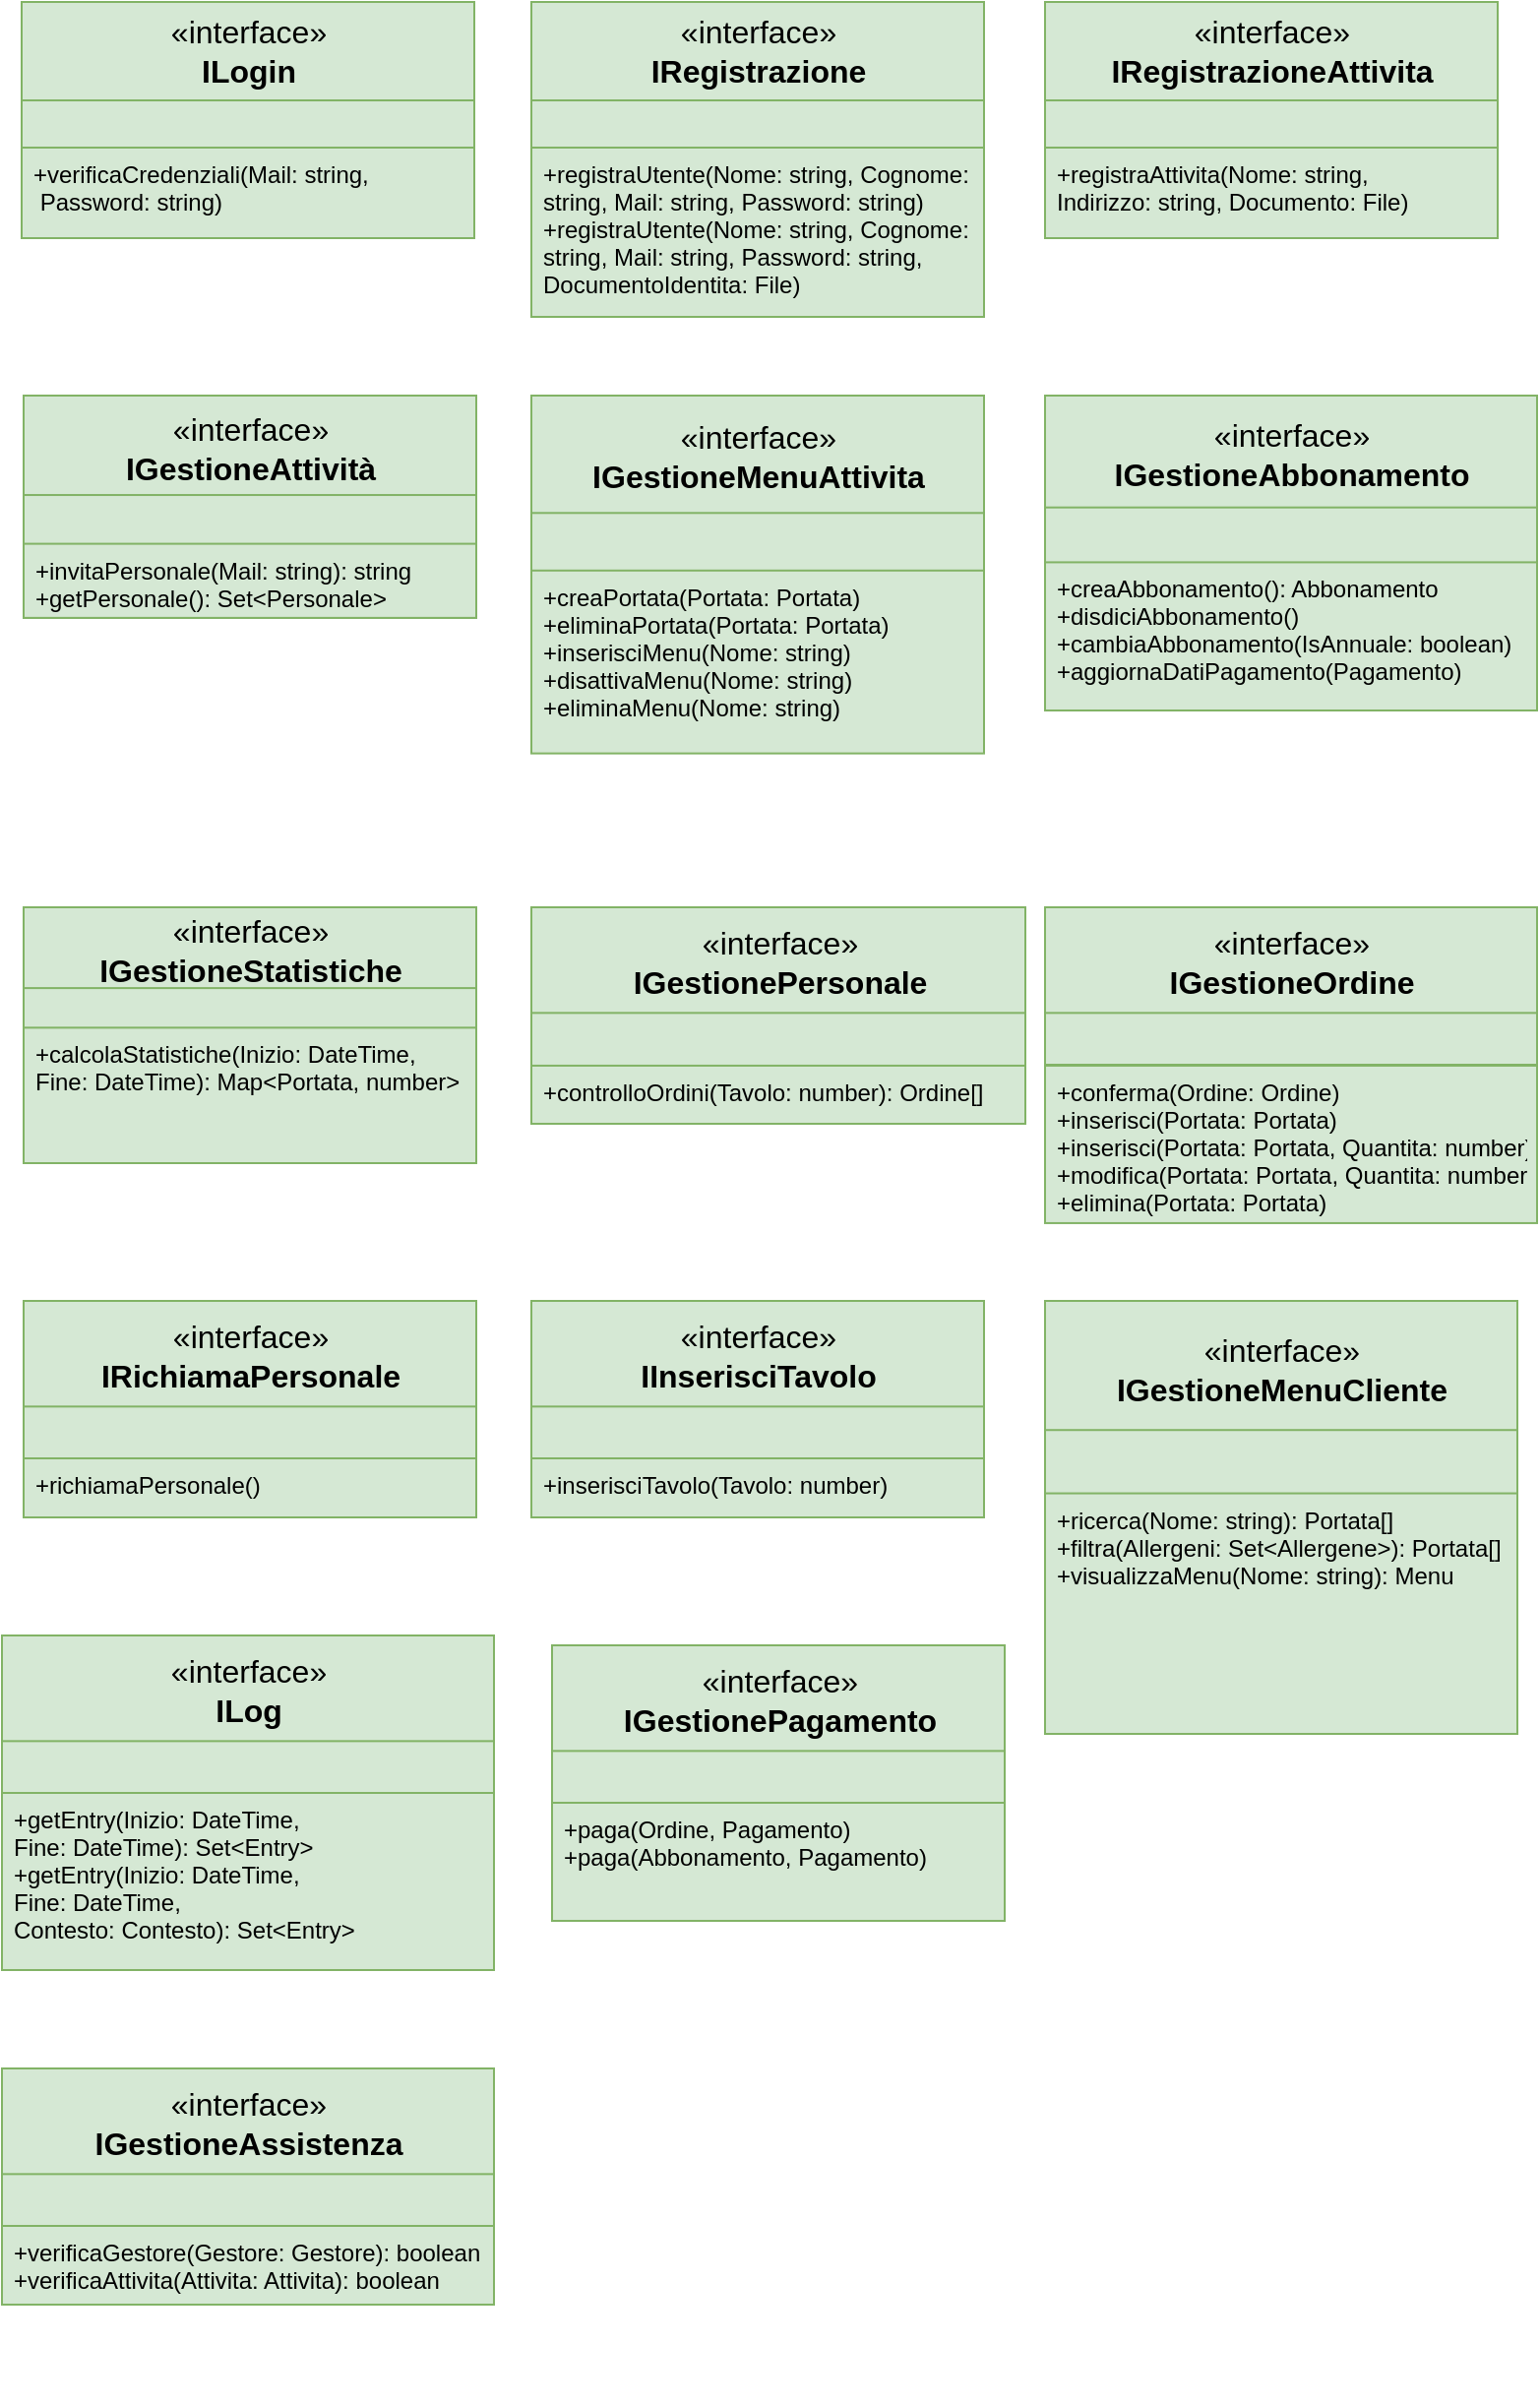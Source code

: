 <mxfile version="20.3.0" type="device" pages="5"><diagram id="uoExA3CNir0LmLZ6tLe-" name="Pagina-1"><mxGraphModel dx="782" dy="539" grid="1" gridSize="10" guides="1" tooltips="1" connect="1" arrows="1" fold="1" page="1" pageScale="1" pageWidth="827" pageHeight="1169" math="0" shadow="0"><root><mxCell id="0"/><mxCell id="1" parent="0"/><mxCell id="M2Mnfex9IV_8SZTHGCy--1" value="" style="group" parent="1" vertex="1" connectable="0"><mxGeometry x="40" y="80" width="230" height="120" as="geometry"/></mxCell><mxCell id="M2Mnfex9IV_8SZTHGCy--2" value="«interface»&lt;br&gt;&lt;b&gt;ILogin&lt;/b&gt;" style="html=1;fontSize=16;fillColor=#d5e8d4;strokeColor=#82b366;" parent="M2Mnfex9IV_8SZTHGCy--1" vertex="1"><mxGeometry width="230.0" height="50" as="geometry"/></mxCell><mxCell id="M2Mnfex9IV_8SZTHGCy--3" value="" style="html=1;fontSize=16;fillColor=#d5e8d4;strokeColor=#82b366;" parent="M2Mnfex9IV_8SZTHGCy--1" vertex="1"><mxGeometry y="50" width="230.0" height="70" as="geometry"/></mxCell><mxCell id="M2Mnfex9IV_8SZTHGCy--4" value="" style="line;strokeWidth=1;fillColor=#d5e8d4;align=left;verticalAlign=middle;spacingTop=-1;spacingLeft=3;spacingRight=3;rotatable=0;labelPosition=right;points=[];portConstraint=eastwest;strokeColor=#82b366;fontSize=16;" parent="M2Mnfex9IV_8SZTHGCy--1" vertex="1"><mxGeometry y="71" width="230.0" height="8" as="geometry"/></mxCell><mxCell id="M2Mnfex9IV_8SZTHGCy--5" value="+verificaCredenziali(Mail: string,&#10; Password: string)" style="text;strokeColor=#82b366;fillColor=#d5e8d4;align=left;verticalAlign=top;spacingLeft=4;spacingRight=4;overflow=hidden;rotatable=0;points=[[0,0.5],[1,0.5]];portConstraint=eastwest;fontSize=12;" parent="M2Mnfex9IV_8SZTHGCy--1" vertex="1"><mxGeometry y="74" width="230.0" height="46" as="geometry"/></mxCell><mxCell id="M2Mnfex9IV_8SZTHGCy--6" value="" style="group" parent="1" vertex="1" connectable="0"><mxGeometry x="299" y="80" width="230" height="180" as="geometry"/></mxCell><mxCell id="M2Mnfex9IV_8SZTHGCy--7" value="«interface»&lt;br&gt;&lt;b&gt;IRegistrazione&lt;/b&gt;&lt;span style=&quot;color: rgba(0, 0, 0, 0); font-family: monospace; font-size: 0px; text-align: start;&quot;&gt;%3CmxGraphModel%3E%3Croot%3E%3CmxCell%20id%3D%220%22%2F%3E%3CmxCell%20id%3D%221%22%20parent%3D%220%22%2F%3E%3CmxCell%20id%3D%222%22%20value%3D%22%22%20style%3D%22group%22%20vertex%3D%221%22%20connectable%3D%220%22%20parent%3D%221%22%3E%3CmxGeometry%20x%3D%22160%22%20y%3D%22120%22%20width%3D%22230%22%20height%3D%22120%22%20as%3D%22geometry%22%2F%3E%3C%2FmxCell%3E%3CmxCell%20id%3D%223%22%20value%3D%22%C2%ABinterface%C2%BB%26lt%3Bbr%26gt%3B%26lt%3Bb%26gt%3BILogin%26lt%3B%2Fb%26gt%3B%22%20style%3D%22html%3D1%3BfontSize%3D16%3BfillColor%3D%23d5e8d4%3BstrokeColor%3D%2382b366%3B%22%20vertex%3D%221%22%20parent%3D%222%22%3E%3CmxGeometry%20width%3D%22230%22%20height%3D%2250%22%20as%3D%22geometry%22%2F%3E%3C%2FmxCell%3E%3CmxCell%20id%3D%224%22%20value%3D%22%22%20style%3D%22html%3D1%3BfontSize%3D16%3BfillColor%3D%23d5e8d4%3BstrokeColor%3D%2382b366%3B%22%20vertex%3D%221%22%20parent%3D%222%22%3E%3CmxGeometry%20y%3D%2250%22%20width%3D%22230%22%20height%3D%2270%22%20as%3D%22geometry%22%2F%3E%3C%2FmxCell%3E%3CmxCell%20id%3D%225%22%20value%3D%22%22%20style%3D%22line%3BstrokeWidth%3D1%3BfillColor%3D%23d5e8d4%3Balign%3Dleft%3BverticalAlign%3Dmiddle%3BspacingTop%3D-1%3BspacingLeft%3D3%3BspacingRight%3D3%3Brotatable%3D0%3BlabelPosition%3Dright%3Bpoints%3D%5B%5D%3BportConstraint%3Deastwest%3BstrokeColor%3D%2382b366%3BfontSize%3D16%3B%22%20vertex%3D%221%22%20parent%3D%222%22%3E%3CmxGeometry%20y%3D%2271%22%20width%3D%22230%22%20height%3D%228%22%20as%3D%22geometry%22%2F%3E%3C%2FmxCell%3E%3CmxCell%20id%3D%226%22%20value%3D%22%2BverificaCredenziali(Username%3A%20String%2C%26%2310%3B%C2%A0Password%3A%20String)%22%20style%3D%22text%3BstrokeColor%3D%2382b366%3BfillColor%3D%23d5e8d4%3Balign%3Dleft%3BverticalAlign%3Dtop%3BspacingLeft%3D4%3BspacingRight%3D4%3Boverflow%3Dhidden%3Brotatable%3D0%3Bpoints%3D%5B%5B0%2C0.5%5D%2C%5B1%2C0.5%5D%5D%3BportConstraint%3Deastwest%3BfontSize%3D12%3B%22%20vertex%3D%221%22%20parent%3D%222%22%3E%3CmxGeometry%20y%3D%2274%22%20width%3D%22230%22%20height%3D%2246%22%20as%3D%22geometry%22%2F%3E%3C%2FmxCell%3E%3C%2Froot%3E%3C%2FmxGraphModel%3E&lt;/span&gt;" style="html=1;fontSize=16;fillColor=#d5e8d4;strokeColor=#82b366;" parent="M2Mnfex9IV_8SZTHGCy--6" vertex="1"><mxGeometry width="230" height="50" as="geometry"/></mxCell><mxCell id="M2Mnfex9IV_8SZTHGCy--8" value="" style="html=1;fontSize=16;fillColor=#d5e8d4;strokeColor=#82b366;" parent="M2Mnfex9IV_8SZTHGCy--6" vertex="1"><mxGeometry y="50" width="230" height="70" as="geometry"/></mxCell><mxCell id="M2Mnfex9IV_8SZTHGCy--9" value="" style="line;strokeWidth=1;fillColor=#d5e8d4;align=left;verticalAlign=middle;spacingTop=-1;spacingLeft=3;spacingRight=3;rotatable=0;labelPosition=right;points=[];portConstraint=eastwest;strokeColor=#82b366;fontSize=16;" parent="M2Mnfex9IV_8SZTHGCy--6" vertex="1"><mxGeometry y="71" width="230" height="8" as="geometry"/></mxCell><mxCell id="M2Mnfex9IV_8SZTHGCy--10" value="+registraUtente(Nome: string, Cognome: &#10;string, Mail: string, Password: string)&#10;+registraUtente(Nome: string, Cognome: &#10;string, Mail: string, Password: string,&#10;DocumentoIdentita: File)&#10;&#10;&#10;" style="text;strokeColor=#82b366;fillColor=#d5e8d4;align=left;verticalAlign=top;spacingLeft=4;spacingRight=4;overflow=hidden;rotatable=0;points=[[0,0.5],[1,0.5]];portConstraint=eastwest;fontSize=12;" parent="M2Mnfex9IV_8SZTHGCy--6" vertex="1"><mxGeometry y="74" width="230" height="86" as="geometry"/></mxCell><mxCell id="M2Mnfex9IV_8SZTHGCy--11" value="" style="group" parent="1" vertex="1" connectable="0"><mxGeometry x="30" y="910" width="250" height="180" as="geometry"/></mxCell><mxCell id="M2Mnfex9IV_8SZTHGCy--12" value="«interface»&lt;br&gt;&lt;b&gt;ILog&lt;/b&gt;" style="html=1;fontSize=16;fillColor=#d5e8d4;strokeColor=#82b366;" parent="M2Mnfex9IV_8SZTHGCy--11" vertex="1"><mxGeometry width="250" height="56.667" as="geometry"/></mxCell><mxCell id="M2Mnfex9IV_8SZTHGCy--13" value="" style="html=1;fontSize=16;fillColor=#d5e8d4;strokeColor=#82b366;" parent="M2Mnfex9IV_8SZTHGCy--11" vertex="1"><mxGeometry y="53.684" width="250" height="82.316" as="geometry"/></mxCell><mxCell id="M2Mnfex9IV_8SZTHGCy--14" value="" style="line;strokeWidth=1;fillColor=#d5e8d4;align=left;verticalAlign=middle;spacingTop=-1;spacingLeft=3;spacingRight=3;rotatable=0;labelPosition=right;points=[];portConstraint=eastwest;strokeColor=#82b366;fontSize=16;" parent="M2Mnfex9IV_8SZTHGCy--11" vertex="1"><mxGeometry y="80.467" width="250" height="9.067" as="geometry"/></mxCell><mxCell id="M2Mnfex9IV_8SZTHGCy--15" value="+getEntry(Inizio: DateTime,&#10;Fine: DateTime): Set&lt;Entry&gt;&#10;+getEntry(Inizio: DateTime,&#10;Fine: DateTime,&#10;Contesto: Contesto): Set&lt;Entry&gt;" style="text;strokeColor=#82b366;fillColor=#d5e8d4;align=left;verticalAlign=top;spacingLeft=4;spacingRight=4;overflow=hidden;rotatable=0;points=[[0,0.5],[1,0.5]];portConstraint=eastwest;fontSize=12;" parent="M2Mnfex9IV_8SZTHGCy--11" vertex="1"><mxGeometry y="80" width="250" height="90" as="geometry"/></mxCell><mxCell id="M2Mnfex9IV_8SZTHGCy--16" value="" style="group" parent="1" vertex="1" connectable="0"><mxGeometry x="41" y="280" width="230" height="160" as="geometry"/></mxCell><mxCell id="M2Mnfex9IV_8SZTHGCy--17" value="«interface»&lt;br&gt;&lt;b&gt;IGestioneAttività&lt;/b&gt;" style="html=1;fontSize=16;fillColor=#d5e8d4;strokeColor=#82b366;" parent="M2Mnfex9IV_8SZTHGCy--16" vertex="1"><mxGeometry width="230" height="53.333" as="geometry"/></mxCell><mxCell id="M2Mnfex9IV_8SZTHGCy--18" value="" style="html=1;fontSize=16;fillColor=#d5e8d4;strokeColor=#82b366;" parent="M2Mnfex9IV_8SZTHGCy--16" vertex="1"><mxGeometry y="50.522" width="230" height="62.419" as="geometry"/></mxCell><mxCell id="M2Mnfex9IV_8SZTHGCy--19" value="" style="line;strokeWidth=1;fillColor=#d5e8d4;align=left;verticalAlign=middle;spacingTop=-1;spacingLeft=3;spacingRight=3;rotatable=0;labelPosition=right;points=[];portConstraint=eastwest;strokeColor=#82b366;fontSize=16;" parent="M2Mnfex9IV_8SZTHGCy--16" vertex="1"><mxGeometry y="75.733" width="230" height="8.533" as="geometry"/></mxCell><mxCell id="M2Mnfex9IV_8SZTHGCy--20" value="+invitaPersonale(Mail: string): string&#10;+getPersonale(): Set&lt;Personale&gt;" style="text;strokeColor=#82b366;fillColor=#d5e8d4;align=left;verticalAlign=top;spacingLeft=4;spacingRight=4;overflow=hidden;rotatable=0;points=[[0,0.5],[1,0.5]];portConstraint=eastwest;fontSize=12;" parent="M2Mnfex9IV_8SZTHGCy--16" vertex="1"><mxGeometry y="75.294" width="230" height="37.647" as="geometry"/></mxCell><mxCell id="M2Mnfex9IV_8SZTHGCy--21" value="" style="group" parent="1" vertex="1" connectable="0"><mxGeometry x="299" y="540" width="251" height="220" as="geometry"/></mxCell><mxCell id="M2Mnfex9IV_8SZTHGCy--22" value="«interface»&lt;br&gt;&lt;b&gt;IGestionePersonale&lt;/b&gt;" style="html=1;fontSize=16;fillColor=#d5e8d4;strokeColor=#82b366;" parent="M2Mnfex9IV_8SZTHGCy--21" vertex="1"><mxGeometry width="251.0" height="56.667" as="geometry"/></mxCell><mxCell id="M2Mnfex9IV_8SZTHGCy--23" value="" style="html=1;fontSize=16;fillColor=#d5e8d4;strokeColor=#82b366;" parent="M2Mnfex9IV_8SZTHGCy--21" vertex="1"><mxGeometry y="53.68" width="251" height="56.32" as="geometry"/></mxCell><mxCell id="M2Mnfex9IV_8SZTHGCy--24" value="" style="line;strokeWidth=1;fillColor=#d5e8d4;align=left;verticalAlign=middle;spacingTop=-1;spacingLeft=3;spacingRight=3;rotatable=0;labelPosition=right;points=[];portConstraint=eastwest;strokeColor=#82b366;fontSize=16;" parent="M2Mnfex9IV_8SZTHGCy--21" vertex="1"><mxGeometry y="80.467" width="251.0" height="9.067" as="geometry"/></mxCell><mxCell id="M2Mnfex9IV_8SZTHGCy--25" value="+controlloOrdini(Tavolo: number): Ordine[]" style="text;strokeColor=#82b366;fillColor=#d5e8d4;align=left;verticalAlign=top;spacingLeft=4;spacingRight=4;overflow=hidden;rotatable=0;points=[[0,0.5],[1,0.5]];portConstraint=eastwest;fontSize=12;" parent="M2Mnfex9IV_8SZTHGCy--21" vertex="1"><mxGeometry y="80.47" width="251" height="29.53" as="geometry"/></mxCell><mxCell id="M2Mnfex9IV_8SZTHGCy--26" value="" style="group" parent="1" vertex="1" connectable="0"><mxGeometry x="560" y="80" width="230" height="180" as="geometry"/></mxCell><mxCell id="M2Mnfex9IV_8SZTHGCy--27" value="«interface»&lt;br&gt;&lt;b&gt;IRegistrazioneAttivita&lt;/b&gt;&lt;span style=&quot;color: rgba(0, 0, 0, 0); font-family: monospace; font-size: 0px; text-align: start;&quot;&gt;%3CmxGraphModel%3E%3Croot%3E%3CmxCell%20id%3D%220%22%2F%3E%3CmxCell%20id%3D%221%22%20parent%3D%220%22%2F%3E%3CmxCell%20id%3D%222%22%20value%3D%22%22%20style%3D%22group%22%20vertex%3D%221%22%20connectable%3D%220%22%20parent%3D%221%22%3E%3CmxGeometry%20x%3D%22160%22%20y%3D%22120%22%20width%3D%22230%22%20height%3D%22120%22%20as%3D%22geometry%22%2F%3E%3C%2FmxCell%3E%3CmxCell%20id%3D%223%22%20value%3D%22%C2%ABinterface%C2%BB%26lt%3Bbr%26gt%3B%26lt%3Bb%26gt%3BILogin%26lt%3B%2Fb%26gt%3B%22%20style%3D%22html%3D1%3BfontSize%3D16%3BfillColor%3D%23d5e8d4%3BstrokeColor%3D%2382b366%3B%22%20vertex%3D%221%22%20parent%3D%222%22%3E%3CmxGeometry%20width%3D%22230%22%20height%3D%2250%22%20as%3D%22geometry%22%2F%3E%3C%2FmxCell%3E%3CmxCell%20id%3D%224%22%20value%3D%22%22%20style%3D%22html%3D1%3BfontSize%3D16%3BfillColor%3D%23d5e8d4%3BstrokeColor%3D%2382b366%3B%22%20vertex%3D%221%22%20parent%3D%222%22%3E%3CmxGeometry%20y%3D%2250%22%20width%3D%22230%22%20height%3D%2270%22%20as%3D%22geometry%22%2F%3E%3C%2FmxCell%3E%3CmxCell%20id%3D%225%22%20value%3D%22%22%20style%3D%22line%3BstrokeWidth%3D1%3BfillColor%3D%23d5e8d4%3Balign%3Dleft%3BverticalAlign%3Dmiddle%3BspacingTop%3D-1%3BspacingLeft%3D3%3BspacingRight%3D3%3Brotatable%3D0%3BlabelPosition%3Dright%3Bpoints%3D%5B%5D%3BportConstraint%3Deastwest%3BstrokeColor%3D%2382b366%3BfontSize%3D16%3B%22%20vertex%3D%221%22%20parent%3D%222%22%3E%3CmxGeometry%20y%3D%2271%22%20width%3D%22230%22%20height%3D%228%22%20as%3D%22geometry%22%2F%3E%3C%2FmxCell%3E%3CmxCell%20id%3D%226%22%20value%3D%22%2BverificaCredenziali(Username%3A%20String%2C%26%2310%3B%C2%A0Password%3A%20String)%22%20style%3D%22text%3BstrokeColor%3D%2382b366%3BfillColor%3D%23d5e8d4%3Balign%3Dleft%3BverticalAlign%3Dtop%3BspacingLeft%3D4%3BspacingRight%3D4%3Boverflow%3Dhidden%3Brotatable%3D0%3Bpoints%3D%5B%5B0%2C0.5%5D%2C%5B1%2C0.5%5D%5D%3BportConstraint%3Deastwest%3BfontSize%3D12%3B%22%20vertex%3D%221%22%20parent%3D%222%22%3E%3CmxGeometry%20y%3D%2274%22%20width%3D%22230%22%20height%3D%2246%22%20as%3D%22geometry%22%2F%3E%3C%2FmxCell%3E%3C%2Froot%3E%3C%2FmxGraphModel%3a&lt;/span&gt;" style="html=1;fontSize=16;fillColor=#d5e8d4;strokeColor=#82b366;" parent="M2Mnfex9IV_8SZTHGCy--26" vertex="1"><mxGeometry width="230" height="50" as="geometry"/></mxCell><mxCell id="M2Mnfex9IV_8SZTHGCy--28" value="" style="html=1;fontSize=16;fillColor=#d5e8d4;strokeColor=#82b366;" parent="M2Mnfex9IV_8SZTHGCy--26" vertex="1"><mxGeometry y="50" width="230" height="70" as="geometry"/></mxCell><mxCell id="M2Mnfex9IV_8SZTHGCy--29" value="" style="line;strokeWidth=1;fillColor=#d5e8d4;align=left;verticalAlign=middle;spacingTop=-1;spacingLeft=3;spacingRight=3;rotatable=0;labelPosition=right;points=[];portConstraint=eastwest;strokeColor=#82b366;fontSize=16;" parent="M2Mnfex9IV_8SZTHGCy--26" vertex="1"><mxGeometry y="71" width="230" height="8" as="geometry"/></mxCell><mxCell id="M2Mnfex9IV_8SZTHGCy--30" value="+registraAttivita(Nome: string, &#10;Indirizzo: string, Documento: File)&#10;" style="text;strokeColor=#82b366;fillColor=#d5e8d4;align=left;verticalAlign=top;spacingLeft=4;spacingRight=4;overflow=hidden;rotatable=0;points=[[0,0.5],[1,0.5]];portConstraint=eastwest;fontSize=12;" parent="M2Mnfex9IV_8SZTHGCy--26" vertex="1"><mxGeometry y="74" width="230" height="46" as="geometry"/></mxCell><mxCell id="M2Mnfex9IV_8SZTHGCy--31" value="" style="group" parent="1" vertex="1" connectable="0"><mxGeometry x="560" y="540" width="250" height="170" as="geometry"/></mxCell><mxCell id="M2Mnfex9IV_8SZTHGCy--32" value="«interface»&lt;br&gt;&lt;b&gt;IGestioneOrdine&lt;/b&gt;" style="html=1;fontSize=16;fillColor=#d5e8d4;strokeColor=#82b366;" parent="M2Mnfex9IV_8SZTHGCy--31" vertex="1"><mxGeometry width="250" height="56.667" as="geometry"/></mxCell><mxCell id="M2Mnfex9IV_8SZTHGCy--33" value="" style="html=1;fontSize=16;fillColor=#d5e8d4;strokeColor=#82b366;" parent="M2Mnfex9IV_8SZTHGCy--31" vertex="1"><mxGeometry y="53.684" width="250" height="82.316" as="geometry"/></mxCell><mxCell id="M2Mnfex9IV_8SZTHGCy--34" value="" style="line;strokeWidth=1;fillColor=#d5e8d4;align=left;verticalAlign=middle;spacingTop=-1;spacingLeft=3;spacingRight=3;rotatable=0;labelPosition=right;points=[];portConstraint=eastwest;strokeColor=#82b366;fontSize=16;" parent="M2Mnfex9IV_8SZTHGCy--31" vertex="1"><mxGeometry y="80.467" width="250" height="9.067" as="geometry"/></mxCell><mxCell id="M2Mnfex9IV_8SZTHGCy--35" value="+conferma(Ordine: Ordine)&#10;+inserisci(Portata: Portata)&#10;+inserisci(Portata: Portata, Quantita: number)&#10;+modifica(Portata: Portata, Quantita: number)&#10;+elimina(Portata: Portata)" style="text;strokeColor=#82b366;fillColor=#d5e8d4;align=left;verticalAlign=top;spacingLeft=4;spacingRight=4;overflow=hidden;rotatable=0;points=[[0,0.5],[1,0.5]];portConstraint=eastwest;fontSize=12;" parent="M2Mnfex9IV_8SZTHGCy--31" vertex="1"><mxGeometry y="80" width="250" height="80" as="geometry"/></mxCell><mxCell id="Zz8_gq0oeZm1RVZ5YXhG-1" value="+conferma(Ordine: Ordine)&#10;+inserisci(Portata: Portata)&#10;+inserisci(Portata: Portata, Quantita: number)&#10;+modifica(Portata: Portata, Quantita: number)&#10;+elimina(Portata: Portata)" style="text;strokeColor=#82b366;fillColor=#d5e8d4;align=left;verticalAlign=top;spacingLeft=4;spacingRight=4;overflow=hidden;rotatable=0;points=[[0,0.5],[1,0.5]];portConstraint=eastwest;fontSize=12;" parent="M2Mnfex9IV_8SZTHGCy--31" vertex="1"><mxGeometry y="80.47" width="250" height="80" as="geometry"/></mxCell><mxCell id="M2Mnfex9IV_8SZTHGCy--36" value="" style="group" parent="1" vertex="1" connectable="0"><mxGeometry x="30" y="1130" width="250" height="170" as="geometry"/></mxCell><mxCell id="M2Mnfex9IV_8SZTHGCy--37" value="«interface»&lt;br&gt;&lt;b&gt;IGestioneAssistenza&lt;/b&gt;" style="html=1;fontSize=16;fillColor=#d5e8d4;strokeColor=#82b366;" parent="M2Mnfex9IV_8SZTHGCy--36" vertex="1"><mxGeometry width="250" height="56.667" as="geometry"/></mxCell><mxCell id="M2Mnfex9IV_8SZTHGCy--38" value="" style="html=1;fontSize=16;fillColor=#d5e8d4;strokeColor=#82b366;" parent="M2Mnfex9IV_8SZTHGCy--36" vertex="1"><mxGeometry y="53.68" width="250" height="66.32" as="geometry"/></mxCell><mxCell id="M2Mnfex9IV_8SZTHGCy--39" value="" style="line;strokeWidth=1;fillColor=#d5e8d4;align=left;verticalAlign=middle;spacingTop=-1;spacingLeft=3;spacingRight=3;rotatable=0;labelPosition=right;points=[];portConstraint=eastwest;strokeColor=#82b366;fontSize=16;" parent="M2Mnfex9IV_8SZTHGCy--36" vertex="1"><mxGeometry y="80.467" width="250" height="9.067" as="geometry"/></mxCell><mxCell id="M2Mnfex9IV_8SZTHGCy--40" value="+verificaGestore(Gestore: Gestore): boolean&#10;+verificaAttivita(Attivita: Attivita): boolean" style="text;strokeColor=#82b366;fillColor=#d5e8d4;align=left;verticalAlign=top;spacingLeft=4;spacingRight=4;overflow=hidden;rotatable=0;points=[[0,0.5],[1,0.5]];portConstraint=eastwest;fontSize=12;" parent="M2Mnfex9IV_8SZTHGCy--36" vertex="1"><mxGeometry y="80" width="250" height="40" as="geometry"/></mxCell><mxCell id="M2Mnfex9IV_8SZTHGCy--41" value="" style="group" parent="1" vertex="1" connectable="0"><mxGeometry x="41" y="740" width="230" height="170" as="geometry"/></mxCell><mxCell id="M2Mnfex9IV_8SZTHGCy--42" value="«interface»&lt;br&gt;&lt;b&gt;IRichiamaPersonale&lt;/b&gt;" style="html=1;fontSize=16;fillColor=#d5e8d4;strokeColor=#82b366;" parent="M2Mnfex9IV_8SZTHGCy--41" vertex="1"><mxGeometry width="230" height="56.667" as="geometry"/></mxCell><mxCell id="M2Mnfex9IV_8SZTHGCy--43" value="" style="html=1;fontSize=16;fillColor=#d5e8d4;strokeColor=#82b366;" parent="M2Mnfex9IV_8SZTHGCy--41" vertex="1"><mxGeometry y="53.68" width="230" height="56.32" as="geometry"/></mxCell><mxCell id="M2Mnfex9IV_8SZTHGCy--44" value="" style="line;strokeWidth=1;fillColor=#d5e8d4;align=left;verticalAlign=middle;spacingTop=-1;spacingLeft=3;spacingRight=3;rotatable=0;labelPosition=right;points=[];portConstraint=eastwest;strokeColor=#82b366;fontSize=16;" parent="M2Mnfex9IV_8SZTHGCy--41" vertex="1"><mxGeometry y="80.467" width="230" height="9.067" as="geometry"/></mxCell><mxCell id="M2Mnfex9IV_8SZTHGCy--45" value="+richiamaPersonale()" style="text;strokeColor=#82b366;fillColor=#d5e8d4;align=left;verticalAlign=top;spacingLeft=4;spacingRight=4;overflow=hidden;rotatable=0;points=[[0,0.5],[1,0.5]];portConstraint=eastwest;fontSize=12;" parent="M2Mnfex9IV_8SZTHGCy--41" vertex="1"><mxGeometry y="80" width="230" height="30" as="geometry"/></mxCell><mxCell id="M2Mnfex9IV_8SZTHGCy--46" value="" style="group" parent="1" vertex="1" connectable="0"><mxGeometry x="560" y="280" width="250" height="180" as="geometry"/></mxCell><mxCell id="M2Mnfex9IV_8SZTHGCy--47" value="«interface»&lt;br&gt;&lt;b&gt;IGestioneAbbonamento&lt;/b&gt;" style="html=1;fontSize=16;fillColor=#d5e8d4;strokeColor=#82b366;" parent="M2Mnfex9IV_8SZTHGCy--46" vertex="1"><mxGeometry width="250.0" height="60" as="geometry"/></mxCell><mxCell id="M2Mnfex9IV_8SZTHGCy--48" value="" style="html=1;fontSize=16;fillColor=#d5e8d4;strokeColor=#82b366;" parent="M2Mnfex9IV_8SZTHGCy--46" vertex="1"><mxGeometry y="56.842" width="250.0" height="87.158" as="geometry"/></mxCell><mxCell id="M2Mnfex9IV_8SZTHGCy--49" value="" style="line;strokeWidth=1;fillColor=#d5e8d4;align=left;verticalAlign=middle;spacingTop=-1;spacingLeft=3;spacingRight=3;rotatable=0;labelPosition=right;points=[];portConstraint=eastwest;strokeColor=#82b366;fontSize=16;" parent="M2Mnfex9IV_8SZTHGCy--46" vertex="1"><mxGeometry y="85.2" width="250.0" height="9.6" as="geometry"/></mxCell><mxCell id="M2Mnfex9IV_8SZTHGCy--50" value="+creaAbbonamento(): Abbonamento&#10;+disdiciAbbonamento()&#10;+cambiaAbbonamento(IsAnnuale: boolean)&#10;+aggiornaDatiPagamento(Pagamento)" style="text;strokeColor=#82b366;fillColor=#d5e8d4;align=left;verticalAlign=top;spacingLeft=4;spacingRight=4;overflow=hidden;rotatable=0;points=[[0,0.5],[1,0.5]];portConstraint=eastwest;fontSize=12;" parent="M2Mnfex9IV_8SZTHGCy--46" vertex="1"><mxGeometry y="84.71" width="250" height="75.29" as="geometry"/></mxCell><mxCell id="M2Mnfex9IV_8SZTHGCy--51" value="" style="group" parent="1" vertex="1" connectable="0"><mxGeometry x="41" y="540" width="230" height="130" as="geometry"/></mxCell><mxCell id="M2Mnfex9IV_8SZTHGCy--52" value="«interface»&lt;br&gt;&lt;b&gt;IGestioneStatistiche&lt;/b&gt;" style="html=1;fontSize=16;fillColor=#d5e8d4;strokeColor=#82b366;" parent="M2Mnfex9IV_8SZTHGCy--51" vertex="1"><mxGeometry width="230" height="43.333" as="geometry"/></mxCell><mxCell id="M2Mnfex9IV_8SZTHGCy--53" value="" style="html=1;fontSize=16;fillColor=#d5e8d4;strokeColor=#82b366;" parent="M2Mnfex9IV_8SZTHGCy--51" vertex="1"><mxGeometry y="41.053" width="230" height="62.947" as="geometry"/></mxCell><mxCell id="M2Mnfex9IV_8SZTHGCy--54" value="" style="line;strokeWidth=1;fillColor=#d5e8d4;align=left;verticalAlign=middle;spacingTop=-1;spacingLeft=3;spacingRight=3;rotatable=0;labelPosition=right;points=[];portConstraint=eastwest;strokeColor=#82b366;fontSize=16;" parent="M2Mnfex9IV_8SZTHGCy--51" vertex="1"><mxGeometry y="61.533" width="230" height="6.933" as="geometry"/></mxCell><mxCell id="M2Mnfex9IV_8SZTHGCy--55" value="+calcolaStatistiche(Inizio: DateTime,&#10;Fine: DateTime): Map&lt;Portata, number&gt;" style="text;strokeColor=#82b366;fillColor=#d5e8d4;align=left;verticalAlign=top;spacingLeft=4;spacingRight=4;overflow=hidden;rotatable=0;points=[[0,0.5],[1,0.5]];portConstraint=eastwest;fontSize=12;" parent="M2Mnfex9IV_8SZTHGCy--51" vertex="1"><mxGeometry y="61.176" width="230" height="68.824" as="geometry"/></mxCell><mxCell id="M2Mnfex9IV_8SZTHGCy--56" value="" style="group" parent="1" vertex="1" connectable="0"><mxGeometry x="299" y="740" width="230" height="170" as="geometry"/></mxCell><mxCell id="M2Mnfex9IV_8SZTHGCy--57" value="«interface»&lt;br&gt;&lt;b&gt;IInserisciTavolo&lt;/b&gt;" style="html=1;fontSize=16;fillColor=#d5e8d4;strokeColor=#82b366;" parent="M2Mnfex9IV_8SZTHGCy--56" vertex="1"><mxGeometry width="230" height="56.667" as="geometry"/></mxCell><mxCell id="M2Mnfex9IV_8SZTHGCy--58" value="" style="html=1;fontSize=16;fillColor=#d5e8d4;strokeColor=#82b366;" parent="M2Mnfex9IV_8SZTHGCy--56" vertex="1"><mxGeometry y="53.68" width="230" height="56.32" as="geometry"/></mxCell><mxCell id="M2Mnfex9IV_8SZTHGCy--59" value="" style="line;strokeWidth=1;fillColor=#d5e8d4;align=left;verticalAlign=middle;spacingTop=-1;spacingLeft=3;spacingRight=3;rotatable=0;labelPosition=right;points=[];portConstraint=eastwest;strokeColor=#82b366;fontSize=16;" parent="M2Mnfex9IV_8SZTHGCy--56" vertex="1"><mxGeometry y="80.467" width="230" height="9.067" as="geometry"/></mxCell><mxCell id="M2Mnfex9IV_8SZTHGCy--60" value="+inserisciTavolo(Tavolo: number)" style="text;strokeColor=#82b366;fillColor=#d5e8d4;align=left;verticalAlign=top;spacingLeft=4;spacingRight=4;overflow=hidden;rotatable=0;points=[[0,0.5],[1,0.5]];portConstraint=eastwest;fontSize=12;" parent="M2Mnfex9IV_8SZTHGCy--56" vertex="1"><mxGeometry y="80" width="230" height="30" as="geometry"/></mxCell><mxCell id="M2Mnfex9IV_8SZTHGCy--61" value="" style="group" parent="1" vertex="1" connectable="0"><mxGeometry x="299" y="280" width="230" height="200" as="geometry"/></mxCell><mxCell id="M2Mnfex9IV_8SZTHGCy--62" value="«interface»&lt;br&gt;&lt;b&gt;IGestioneMenuAttivita&lt;/b&gt;" style="html=1;fontSize=16;fillColor=#d5e8d4;strokeColor=#82b366;" parent="M2Mnfex9IV_8SZTHGCy--61" vertex="1"><mxGeometry width="230" height="62.963" as="geometry"/></mxCell><mxCell id="M2Mnfex9IV_8SZTHGCy--63" value="" style="html=1;fontSize=16;fillColor=#d5e8d4;strokeColor=#82b366;" parent="M2Mnfex9IV_8SZTHGCy--61" vertex="1"><mxGeometry y="59.649" width="230" height="91.462" as="geometry"/></mxCell><mxCell id="M2Mnfex9IV_8SZTHGCy--64" value="" style="line;strokeWidth=1;fillColor=#d5e8d4;align=left;verticalAlign=middle;spacingTop=-1;spacingLeft=3;spacingRight=3;rotatable=0;labelPosition=right;points=[];portConstraint=eastwest;strokeColor=#82b366;fontSize=16;" parent="M2Mnfex9IV_8SZTHGCy--61" vertex="1"><mxGeometry y="89.407" width="230" height="10.074" as="geometry"/></mxCell><mxCell id="M2Mnfex9IV_8SZTHGCy--65" value="+creaPortata(Portata: Portata)&#10;+eliminaPortata(Portata: Portata)&#10;+inserisciMenu(Nome: string)&#10;+disattivaMenu(Nome: string)&#10;+eliminaMenu(Nome: string)" style="text;strokeColor=#82b366;fillColor=#d5e8d4;align=left;verticalAlign=top;spacingLeft=4;spacingRight=4;overflow=hidden;rotatable=0;points=[[0,0.5],[1,0.5]];portConstraint=eastwest;fontSize=12;" parent="M2Mnfex9IV_8SZTHGCy--61" vertex="1"><mxGeometry y="88.891" width="230" height="92.927" as="geometry"/></mxCell><mxCell id="M2Mnfex9IV_8SZTHGCy--66" value="" style="group" parent="1" vertex="1" connectable="0"><mxGeometry x="309.5" y="915" width="230" height="170" as="geometry"/></mxCell><mxCell id="M2Mnfex9IV_8SZTHGCy--67" value="«interface»&lt;br&gt;&lt;b&gt;IGestionePagamento&lt;/b&gt;" style="html=1;fontSize=16;fillColor=#d5e8d4;strokeColor=#82b366;" parent="M2Mnfex9IV_8SZTHGCy--66" vertex="1"><mxGeometry width="230" height="56.667" as="geometry"/></mxCell><mxCell id="M2Mnfex9IV_8SZTHGCy--68" value="" style="html=1;fontSize=16;fillColor=#d5e8d4;strokeColor=#82b366;" parent="M2Mnfex9IV_8SZTHGCy--66" vertex="1"><mxGeometry y="53.684" width="230" height="82.316" as="geometry"/></mxCell><mxCell id="M2Mnfex9IV_8SZTHGCy--69" value="" style="line;strokeWidth=1;fillColor=#d5e8d4;align=left;verticalAlign=middle;spacingTop=-1;spacingLeft=3;spacingRight=3;rotatable=0;labelPosition=right;points=[];portConstraint=eastwest;strokeColor=#82b366;fontSize=16;" parent="M2Mnfex9IV_8SZTHGCy--66" vertex="1"><mxGeometry y="80.467" width="230" height="9.067" as="geometry"/></mxCell><mxCell id="M2Mnfex9IV_8SZTHGCy--70" value="+paga(Ordine, Pagamento)&#10;+paga(Abbonamento, Pagamento)" style="text;strokeColor=#82b366;fillColor=#d5e8d4;align=left;verticalAlign=top;spacingLeft=4;spacingRight=4;overflow=hidden;rotatable=0;points=[[0,0.5],[1,0.5]];portConstraint=eastwest;fontSize=12;" parent="M2Mnfex9IV_8SZTHGCy--66" vertex="1"><mxGeometry y="80" width="230" height="60" as="geometry"/></mxCell><mxCell id="M2Mnfex9IV_8SZTHGCy--71" value="" style="group" parent="1" vertex="1" connectable="0"><mxGeometry x="560" y="740" width="240" height="220" as="geometry"/></mxCell><mxCell id="M2Mnfex9IV_8SZTHGCy--72" value="«interface»&lt;br&gt;&lt;b&gt;IGestioneMenuCliente&lt;/b&gt;" style="html=1;fontSize=16;fillColor=#d5e8d4;strokeColor=#82b366;" parent="M2Mnfex9IV_8SZTHGCy--71" vertex="1"><mxGeometry width="240" height="69.259" as="geometry"/></mxCell><mxCell id="M2Mnfex9IV_8SZTHGCy--73" value="" style="html=1;fontSize=16;fillColor=#d5e8d4;strokeColor=#82b366;" parent="M2Mnfex9IV_8SZTHGCy--71" vertex="1"><mxGeometry y="65.614" width="240" height="100.608" as="geometry"/></mxCell><mxCell id="M2Mnfex9IV_8SZTHGCy--74" value="" style="line;strokeWidth=1;fillColor=#d5e8d4;align=left;verticalAlign=middle;spacingTop=-1;spacingLeft=3;spacingRight=3;rotatable=0;labelPosition=right;points=[];portConstraint=eastwest;strokeColor=#82b366;fontSize=16;" parent="M2Mnfex9IV_8SZTHGCy--71" vertex="1"><mxGeometry y="98.348" width="240" height="11.081" as="geometry"/></mxCell><mxCell id="M2Mnfex9IV_8SZTHGCy--75" value="+ricerca(Nome: string): Portata[]&#10;+filtra(Allergeni: Set&lt;Allergene&gt;): Portata[]&#10;+visualizzaMenu(Nome: string): Menu" style="text;strokeColor=#82b366;fillColor=#d5e8d4;align=left;verticalAlign=top;spacingLeft=4;spacingRight=4;overflow=hidden;rotatable=0;points=[[0,0.5],[1,0.5]];portConstraint=eastwest;fontSize=12;" parent="M2Mnfex9IV_8SZTHGCy--71" vertex="1"><mxGeometry y="97.778" width="240" height="122.222" as="geometry"/></mxCell></root></mxGraphModel></diagram><diagram id="mFfcATCwAsXxKm9r_OSI" name="attivita"><mxGraphModel dx="1609" dy="539" grid="1" gridSize="10" guides="1" tooltips="1" connect="1" arrows="1" fold="1" page="1" pageScale="1" pageWidth="827" pageHeight="1169" math="0" shadow="0"><root><mxCell id="0"/><mxCell id="1" parent="0"/><mxCell id="OLEEApLS-OPz8vqyiAko-1" value="" style="group;fontFamily=Verdana;" parent="1" vertex="1" connectable="0"><mxGeometry x="320" y="450" width="250" height="160" as="geometry"/></mxCell><mxCell id="OLEEApLS-OPz8vqyiAko-2" value="&lt;b&gt;GestioneAttivitaController&lt;/b&gt;" style="html=1;fontSize=16;fillColor=#d5e8d4;strokeColor=#82b366;fontFamily=Verdana;" parent="OLEEApLS-OPz8vqyiAko-1" vertex="1"><mxGeometry width="250.0" height="53.333" as="geometry"/></mxCell><mxCell id="OLEEApLS-OPz8vqyiAko-3" value="" style="html=1;fontSize=16;fillColor=#d5e8d4;strokeColor=#82b366;fontFamily=Verdana;" parent="OLEEApLS-OPz8vqyiAko-1" vertex="1"><mxGeometry y="50.522" width="250.0" height="62.419" as="geometry"/></mxCell><mxCell id="OLEEApLS-OPz8vqyiAko-4" value="" style="line;strokeWidth=1;fillColor=#d5e8d4;align=left;verticalAlign=middle;spacingTop=-1;spacingLeft=3;spacingRight=3;rotatable=0;labelPosition=right;points=[];portConstraint=eastwest;strokeColor=#82b366;fontSize=16;fontFamily=Verdana;" parent="OLEEApLS-OPz8vqyiAko-1" vertex="1"><mxGeometry y="75.733" width="250.0" height="8.533" as="geometry"/></mxCell><mxCell id="OLEEApLS-OPz8vqyiAko-5" value="+invitaPersonale(Mail: string): &#10;Link: string&#10;+getPersonale(): Set&lt;Personale&gt;&#10;+rimuoviPersonale(Mail: string)" style="text;strokeColor=#82b366;fillColor=#d5e8d4;align=left;verticalAlign=top;spacingLeft=4;spacingRight=4;overflow=hidden;rotatable=0;points=[[0,0.5],[1,0.5]];portConstraint=eastwest;fontSize=12;fontFamily=Verdana;" parent="OLEEApLS-OPz8vqyiAko-1" vertex="1"><mxGeometry y="75.29" width="250" height="74.71" as="geometry"/></mxCell><mxCell id="VfoZ-jGB_L8X0LwnmCX--10" style="edgeStyle=none;rounded=0;orthogonalLoop=1;jettySize=auto;html=1;endArrow=none;endFill=0;strokeColor=#82B366;fontFamily=Verdana;" parent="1" source="VfoZ-jGB_L8X0LwnmCX--11" edge="1"><mxGeometry relative="1" as="geometry"><mxPoint x="525" y="450" as="targetPoint"/></mxGeometry></mxCell><mxCell id="VfoZ-jGB_L8X0LwnmCX--11" value="" style="ellipse;whiteSpace=wrap;html=1;aspect=fixed;strokeColor=#82B366;fontFamily=Verdana;" parent="1" vertex="1"><mxGeometry x="510" y="400" width="30" height="30" as="geometry"/></mxCell><mxCell id="VfoZ-jGB_L8X0LwnmCX--12" value="&lt;font style=&quot;font-size: 10px;&quot; color=&quot;#82b366&quot;&gt;IGestioneAttivita&lt;/font&gt;" style="text;html=1;align=center;verticalAlign=middle;resizable=0;points=[];autosize=1;strokeColor=none;fillColor=none;fontFamily=Verdana;" parent="1" vertex="1"><mxGeometry x="470" y="380" width="110" height="30" as="geometry"/></mxCell><mxCell id="3EfjSv-zoMSf16kpGZCb-1" value="" style="group;fontFamily=Verdana;" parent="1" vertex="1" connectable="0"><mxGeometry x="319.5" y="210" width="251.0" height="120" as="geometry"/></mxCell><mxCell id="3EfjSv-zoMSf16kpGZCb-2" value="&lt;b&gt;Controller&lt;/b&gt;" style="html=1;fontSize=16;fillColor=#d5e8d4;strokeColor=#82b366;fontFamily=Verdana;" parent="3EfjSv-zoMSf16kpGZCb-1" vertex="1"><mxGeometry width="251.0" height="56.667" as="geometry"/></mxCell><mxCell id="3EfjSv-zoMSf16kpGZCb-5" value="#getDb(): Firestore&#10;+inserisciEntry(Entry)" style="text;strokeColor=#82b366;fillColor=#d5e8d4;align=left;verticalAlign=top;spacingLeft=4;spacingRight=4;overflow=hidden;rotatable=0;points=[[0,0.5],[1,0.5]];portConstraint=eastwest;fontSize=12;fontFamily=Verdana;" parent="3EfjSv-zoMSf16kpGZCb-1" vertex="1"><mxGeometry y="80" width="251" height="40" as="geometry"/></mxCell><mxCell id="3EfjSv-zoMSf16kpGZCb-6" value="-db: Firestore" style="text;strokeColor=#82b366;fillColor=#d5e8d4;align=left;verticalAlign=top;spacingLeft=4;spacingRight=4;overflow=hidden;rotatable=0;points=[[0,0.5],[1,0.5]];portConstraint=eastwest;fontSize=12;fontFamily=Verdana;" parent="3EfjSv-zoMSf16kpGZCb-1" vertex="1"><mxGeometry y="50.94" width="251" height="29.06" as="geometry"/></mxCell><mxCell id="TxU5NZJl9k88dvmN80Up-1" style="rounded=0;orthogonalLoop=1;jettySize=auto;html=1;entryX=0.499;entryY=0.983;entryDx=0;entryDy=0;entryPerimeter=0;endArrow=block;endFill=0;endSize=12;fontFamily=Verdana;" parent="1" source="OLEEApLS-OPz8vqyiAko-2" target="3EfjSv-zoMSf16kpGZCb-5" edge="1"><mxGeometry relative="1" as="geometry"/></mxCell><mxCell id="TxU5NZJl9k88dvmN80Up-2" value="" style="group;fontFamily=Verdana;" parent="1" vertex="1" connectable="0"><mxGeometry x="-90" y="380" width="300" height="200" as="geometry"/></mxCell><mxCell id="1lHSM2KTiNJ7sqvptkkg-1" value="" style="group;fillColor=#d5e8d4;strokeColor=#82b366;fontFamily=Verdana;" parent="TxU5NZJl9k88dvmN80Up-2" vertex="1" connectable="0"><mxGeometry y="70" width="287.5" height="130" as="geometry"/></mxCell><mxCell id="1lHSM2KTiNJ7sqvptkkg-2" value="&lt;b&gt;GestioneStatisticheController&lt;/b&gt;" style="html=1;fontSize=16;fillColor=#d5e8d4;strokeColor=#82b366;fontFamily=Verdana;" parent="1lHSM2KTiNJ7sqvptkkg-1" vertex="1"><mxGeometry width="287.5" height="43.333" as="geometry"/></mxCell><mxCell id="1lHSM2KTiNJ7sqvptkkg-3" value="" style="html=1;fontSize=16;fillColor=#d5e8d4;strokeColor=#82b366;fontFamily=Verdana;" parent="1lHSM2KTiNJ7sqvptkkg-1" vertex="1"><mxGeometry y="41.053" width="287.5" height="62.947" as="geometry"/></mxCell><mxCell id="1lHSM2KTiNJ7sqvptkkg-4" value="" style="line;strokeWidth=1;fillColor=#d5e8d4;align=left;verticalAlign=middle;spacingTop=-1;spacingLeft=3;spacingRight=3;rotatable=0;labelPosition=right;points=[];portConstraint=eastwest;strokeColor=#82b366;fontSize=16;fontFamily=Verdana;" parent="1lHSM2KTiNJ7sqvptkkg-1" vertex="1"><mxGeometry y="61.533" width="287.5" height="6.933" as="geometry"/></mxCell><mxCell id="1lHSM2KTiNJ7sqvptkkg-5" value="+calcolaStatistiche(Inizio: DateTime,&#10;Fine: DateTime): Map&lt;Portata, number&gt;" style="text;strokeColor=#82b366;fillColor=#d5e8d4;align=left;verticalAlign=top;spacingLeft=4;spacingRight=4;overflow=hidden;rotatable=0;points=[[0,0.5],[1,0.5]];portConstraint=eastwest;fontSize=12;fontFamily=Verdana;" parent="1lHSM2KTiNJ7sqvptkkg-1" vertex="1"><mxGeometry y="61.176" width="287.5" height="68.824" as="geometry"/></mxCell><mxCell id="nXSlOSnDZzxSeZ_-vITi-1" value="" style="group;fontFamily=Verdana;" parent="TxU5NZJl9k88dvmN80Up-2" vertex="1" connectable="0"><mxGeometry width="143.75" height="70" as="geometry"/></mxCell><mxCell id="VfoZ-jGB_L8X0LwnmCX--6" style="edgeStyle=none;rounded=0;orthogonalLoop=1;jettySize=auto;html=1;endArrow=none;endFill=0;strokeColor=#82B366;fontFamily=Verdana;" parent="nXSlOSnDZzxSeZ_-vITi-1" source="VfoZ-jGB_L8X0LwnmCX--1" edge="1"><mxGeometry relative="1" as="geometry"><mxPoint x="56.25" y="70" as="targetPoint"/></mxGeometry></mxCell><mxCell id="VfoZ-jGB_L8X0LwnmCX--1" value="" style="ellipse;whiteSpace=wrap;html=1;aspect=fixed;strokeColor=#82B366;fontFamily=Verdana;" parent="nXSlOSnDZzxSeZ_-vITi-1" vertex="1"><mxGeometry x="41.5" y="20" width="30" height="30" as="geometry"/></mxCell><mxCell id="VfoZ-jGB_L8X0LwnmCX--9" value="&lt;font style=&quot;font-size: 10px;&quot; color=&quot;#82b366&quot;&gt;IGestioneStatistiche&lt;/font&gt;" style="text;html=1;align=center;verticalAlign=middle;resizable=0;points=[];autosize=1;strokeColor=none;fillColor=none;fontFamily=Verdana;" parent="nXSlOSnDZzxSeZ_-vITi-1" vertex="1"><mxGeometry x="-6.25" width="120" height="30" as="geometry"/></mxCell><mxCell id="TxU5NZJl9k88dvmN80Up-3" value="" style="group;fontFamily=Verdana;" parent="1" vertex="1" connectable="0"><mxGeometry x="697.1" y="350" width="320" height="260" as="geometry"/></mxCell><mxCell id="5gpkNG1ASPwysuszZ-VJ-1" value="" style="group;fontFamily=Verdana;" parent="TxU5NZJl9k88dvmN80Up-3" vertex="1" connectable="0"><mxGeometry y="70" width="314.182" height="190" as="geometry"/></mxCell><mxCell id="5gpkNG1ASPwysuszZ-VJ-2" value="&lt;b&gt;GestioneAbbonamentoController&lt;/b&gt;" style="html=1;fontSize=16;fillColor=#d5e8d4;strokeColor=#82b366;fontFamily=Verdana;" parent="5gpkNG1ASPwysuszZ-VJ-1" vertex="1"><mxGeometry width="314.182" height="60" as="geometry"/></mxCell><mxCell id="5gpkNG1ASPwysuszZ-VJ-3" value="" style="html=1;fontSize=16;fillColor=#d5e8d4;strokeColor=#82b366;fontFamily=Verdana;" parent="5gpkNG1ASPwysuszZ-VJ-1" vertex="1"><mxGeometry y="56.842" width="314.182" height="87.158" as="geometry"/></mxCell><mxCell id="5gpkNG1ASPwysuszZ-VJ-4" value="" style="line;strokeWidth=1;fillColor=#d5e8d4;align=left;verticalAlign=middle;spacingTop=-1;spacingLeft=3;spacingRight=3;rotatable=0;labelPosition=right;points=[];portConstraint=eastwest;strokeColor=#82b366;fontSize=16;fontFamily=Verdana;" parent="5gpkNG1ASPwysuszZ-VJ-1" vertex="1"><mxGeometry y="85.2" width="314.182" height="9.6" as="geometry"/></mxCell><mxCell id="5gpkNG1ASPwysuszZ-VJ-5" value="+disdiciAbbonamento()&#10;+cambiaAbbonamento(IsAnnuale: boolean)&#10;+aggiornaDatiPagamento(Pagamento)" style="text;strokeColor=#82b366;fillColor=#d5e8d4;align=left;verticalAlign=top;spacingLeft=4;spacingRight=4;overflow=hidden;rotatable=0;points=[[0,0.5],[1,0.5]];portConstraint=eastwest;fontSize=12;fontFamily=Verdana;" parent="5gpkNG1ASPwysuszZ-VJ-1" vertex="1"><mxGeometry y="84.71" width="314.182" height="75.29" as="geometry"/></mxCell><mxCell id="FNhdQxFFHU9gH6jlwVjp-1" value="&lt;font&gt;1&lt;/font&gt;" style="text;html=1;align=center;verticalAlign=middle;resizable=0;points=[];autosize=1;strokeColor=none;fillColor=none;fontFamily=Verdana;" parent="5gpkNG1ASPwysuszZ-VJ-1" vertex="1"><mxGeometry x="128" y="160" width="30" height="30" as="geometry"/></mxCell><mxCell id="VfoZ-jGB_L8X0LwnmCX--13" style="edgeStyle=none;rounded=0;orthogonalLoop=1;jettySize=auto;html=1;endArrow=none;endFill=0;strokeColor=#82B366;fontFamily=Verdana;" parent="TxU5NZJl9k88dvmN80Up-3" source="VfoZ-jGB_L8X0LwnmCX--14" edge="1"><mxGeometry relative="1" as="geometry"><mxPoint x="238.545" y="70" as="targetPoint"/></mxGeometry></mxCell><mxCell id="VfoZ-jGB_L8X0LwnmCX--14" value="" style="ellipse;whiteSpace=wrap;html=1;aspect=fixed;strokeColor=#82B366;fontFamily=Verdana;" parent="TxU5NZJl9k88dvmN80Up-3" vertex="1"><mxGeometry x="223.091" y="20" width="30" height="30" as="geometry"/></mxCell><mxCell id="VfoZ-jGB_L8X0LwnmCX--15" value="&lt;font style=&quot;font-size: 10px;&quot; color=&quot;#82b366&quot;&gt;IGestioneAbbonamento&lt;/font&gt;" style="text;html=1;align=center;verticalAlign=middle;resizable=0;points=[];autosize=1;strokeColor=none;fillColor=none;fontFamily=Verdana;" parent="TxU5NZJl9k88dvmN80Up-3" vertex="1"><mxGeometry x="157.091" width="140" height="30" as="geometry"/></mxCell><mxCell id="TxU5NZJl9k88dvmN80Up-5" style="edgeStyle=none;rounded=0;orthogonalLoop=1;jettySize=auto;html=1;entryX=1;entryY=0.299;entryDx=0;entryDy=0;entryPerimeter=0;strokeWidth=1;endArrow=open;endFill=0;endSize=12;startArrow=open;startFill=0;startSize=12;fontFamily=Verdana;" parent="1" source="OLEEApLS-OPz8vqyiAko-3" target="1lHSM2KTiNJ7sqvptkkg-5" edge="1"><mxGeometry relative="1" as="geometry"/></mxCell><mxCell id="TxU5NZJl9k88dvmN80Up-6" style="edgeStyle=none;rounded=0;orthogonalLoop=1;jettySize=auto;html=1;entryX=0.5;entryY=0;entryDx=0;entryDy=0;strokeWidth=1;endArrow=open;endFill=0;endSize=12;startArrow=open;startFill=0;startSize=12;fontFamily=Verdana;exitX=0.5;exitY=1;exitDx=0;exitDy=0;exitPerimeter=0;" parent="1" source="OLEEApLS-OPz8vqyiAko-5" target="1lHSM2KTiNJ7sqvptkkg-7" edge="1"><mxGeometry relative="1" as="geometry"><mxPoint x="445" y="630" as="sourcePoint"/><mxPoint x="210" y="541.755" as="targetPoint"/></mxGeometry></mxCell><mxCell id="TxU5NZJl9k88dvmN80Up-7" style="edgeStyle=none;rounded=0;orthogonalLoop=1;jettySize=auto;html=1;entryX=0.001;entryY=0.144;entryDx=0;entryDy=0;entryPerimeter=0;strokeWidth=1;endArrow=open;endFill=0;endSize=12;exitX=1;exitY=0.25;exitDx=0;exitDy=0;startArrow=open;startFill=0;startSize=12;fontFamily=Verdana;" parent="1" source="OLEEApLS-OPz8vqyiAko-3" target="5gpkNG1ASPwysuszZ-VJ-5" edge="1"><mxGeometry relative="1" as="geometry"><mxPoint x="655" y="539.12" as="sourcePoint"/><mxPoint x="575" y="520.875" as="targetPoint"/></mxGeometry></mxCell><mxCell id="C9Gdz4U60M_IC5DBUX-H-1" value="1" style="text;html=1;align=center;verticalAlign=middle;resizable=0;points=[];autosize=1;strokeColor=none;fillColor=none;fontFamily=Verdana;" parent="1" vertex="1"><mxGeometry x="205" y="495" width="30" height="30" as="geometry"/></mxCell><mxCell id="C9Gdz4U60M_IC5DBUX-H-2" value="1" style="text;html=1;align=center;verticalAlign=middle;resizable=0;points=[];autosize=1;strokeColor=none;fillColor=none;fontFamily=Verdana;" parent="1" vertex="1"><mxGeometry x="295" y="495" width="30" height="30" as="geometry"/></mxCell><mxCell id="C9Gdz4U60M_IC5DBUX-H-3" value="1" style="text;html=1;align=center;verticalAlign=middle;resizable=0;points=[];autosize=1;strokeColor=none;fillColor=none;fontFamily=Verdana;" parent="1" vertex="1"><mxGeometry x="563" y="485" width="30" height="30" as="geometry"/></mxCell><mxCell id="C9Gdz4U60M_IC5DBUX-H-4" value="1" style="text;html=1;align=center;verticalAlign=middle;resizable=0;points=[];autosize=1;strokeColor=none;fillColor=none;fontFamily=Verdana;" parent="1" vertex="1"><mxGeometry x="665" y="485" width="30" height="30" as="geometry"/></mxCell><mxCell id="C9Gdz4U60M_IC5DBUX-H-6" value="1" style="text;html=1;align=center;verticalAlign=middle;resizable=0;points=[];autosize=1;strokeColor=none;fillColor=none;fontFamily=Verdana;" parent="1" vertex="1"><mxGeometry x="445" y="685" width="30" height="30" as="geometry"/></mxCell><mxCell id="rHejb-1RicZyxrj8tcdl-1" value="" style="group;fontFamily=Verdana;" parent="1" vertex="1" connectable="0"><mxGeometry x="713.55" y="660" width="287.09" height="170" as="geometry"/></mxCell><mxCell id="rHejb-1RicZyxrj8tcdl-2" value="&lt;b&gt;GestionePagamentoController&lt;/b&gt;" style="html=1;fontSize=16;fillColor=#d5e8d4;strokeColor=#82b366;fontFamily=Verdana;" parent="rHejb-1RicZyxrj8tcdl-1" vertex="1"><mxGeometry width="287.09" height="56.667" as="geometry"/></mxCell><mxCell id="rHejb-1RicZyxrj8tcdl-3" value="" style="html=1;fontSize=16;fillColor=#d5e8d4;strokeColor=#82b366;fontFamily=Verdana;" parent="rHejb-1RicZyxrj8tcdl-1" vertex="1"><mxGeometry y="53.684" width="287.09" height="82.316" as="geometry"/></mxCell><mxCell id="rHejb-1RicZyxrj8tcdl-4" value="" style="line;strokeWidth=1;fillColor=#d5e8d4;align=left;verticalAlign=middle;spacingTop=-1;spacingLeft=3;spacingRight=3;rotatable=0;labelPosition=right;points=[];portConstraint=eastwest;strokeColor=#82b366;fontSize=16;fontFamily=Verdana;" parent="rHejb-1RicZyxrj8tcdl-1" vertex="1"><mxGeometry y="80.467" width="287.09" height="9.067" as="geometry"/></mxCell><mxCell id="rHejb-1RicZyxrj8tcdl-5" value="+paga(Ordine, Pagamento)&#10;+paga(Abbonamento, Pagamento)" style="text;strokeColor=#82b366;fillColor=#d5e8d4;align=left;verticalAlign=top;spacingLeft=4;spacingRight=4;overflow=hidden;rotatable=0;points=[[0,0.5],[1,0.5]];portConstraint=eastwest;fontSize=12;fontFamily=Verdana;" parent="rHejb-1RicZyxrj8tcdl-1" vertex="1"><mxGeometry y="80" width="287.09" height="60" as="geometry"/></mxCell><mxCell id="RWAxQsgRmqYz_PopJsj2-2" style="rounded=0;orthogonalLoop=1;jettySize=auto;html=1;endArrow=open;endFill=0;endSize=12;startArrow=open;startFill=0;startSize=12;fontFamily=Verdana;" parent="1" source="5gpkNG1ASPwysuszZ-VJ-5" target="rHejb-1RicZyxrj8tcdl-2" edge="1"><mxGeometry relative="1" as="geometry"/></mxCell><mxCell id="RWAxQsgRmqYz_PopJsj2-4" style="edgeStyle=none;rounded=0;orthogonalLoop=1;jettySize=auto;html=1;endArrow=none;endFill=0;strokeColor=#82B366;entryX=0.736;entryY=-0.009;entryDx=0;entryDy=0;fontFamily=Verdana;entryPerimeter=0;" parent="1" source="RWAxQsgRmqYz_PopJsj2-5" target="rHejb-1RicZyxrj8tcdl-2" edge="1"><mxGeometry relative="1" as="geometry"><mxPoint x="915" y="430" as="targetPoint"/></mxGeometry></mxCell><mxCell id="RWAxQsgRmqYz_PopJsj2-5" value="" style="ellipse;whiteSpace=wrap;html=1;aspect=fixed;strokeColor=#82B366;fontFamily=Verdana;" parent="1" vertex="1"><mxGeometry x="910" y="620" width="30" height="30" as="geometry"/></mxCell><mxCell id="RWAxQsgRmqYz_PopJsj2-6" value="&lt;font color=&quot;#82b366&quot;&gt;&lt;span style=&quot;font-size: 10px;&quot;&gt;IGestionePagamento&lt;/span&gt;&lt;/font&gt;" style="text;html=1;align=center;verticalAlign=middle;resizable=0;points=[];autosize=1;strokeColor=none;fillColor=none;fontFamily=Verdana;" parent="1" vertex="1"><mxGeometry x="870" y="600" width="130" height="30" as="geometry"/></mxCell><mxCell id="FNhdQxFFHU9gH6jlwVjp-4" value="1" style="text;html=1;align=center;verticalAlign=middle;resizable=0;points=[];autosize=1;strokeColor=none;fillColor=none;fontSize=12;fontFamily=Verdana;" parent="1" vertex="1"><mxGeometry x="827" y="620" width="30" height="30" as="geometry"/></mxCell><mxCell id="1lHSM2KTiNJ7sqvptkkg-6" value="" style="group;fontFamily=Verdana;" parent="1" vertex="1" connectable="0"><mxGeometry x="298.74" y="730" width="292.52" height="240" as="geometry"/></mxCell><mxCell id="1lHSM2KTiNJ7sqvptkkg-7" value="&lt;b&gt;GestioneMenuAttivitaController&lt;/b&gt;" style="html=1;fontSize=16;fillColor=#d5e8d4;strokeColor=#82b366;fontFamily=Verdana;" parent="1lHSM2KTiNJ7sqvptkkg-6" vertex="1"><mxGeometry width="292.519" height="75.556" as="geometry"/></mxCell><mxCell id="1lHSM2KTiNJ7sqvptkkg-8" value="&lt;font style=&quot;font-size: 12px;&quot;&gt;-menuAttivo: Menu&lt;br&gt;&lt;/font&gt;" style="html=1;fontSize=16;fillColor=#d5e8d4;strokeColor=#82b366;fontFamily=Verdana;align=left;" parent="1lHSM2KTiNJ7sqvptkkg-6" vertex="1"><mxGeometry y="71.58" width="292.52" height="36.42" as="geometry"/></mxCell><mxCell id="1lHSM2KTiNJ7sqvptkkg-9" value="" style="line;strokeWidth=1;fillColor=#d5e8d4;align=left;verticalAlign=middle;spacingTop=-1;spacingLeft=3;spacingRight=3;rotatable=0;labelPosition=right;points=[];portConstraint=eastwest;strokeColor=#82b366;fontSize=16;fontFamily=Verdana;" parent="1lHSM2KTiNJ7sqvptkkg-6" vertex="1"><mxGeometry y="107.289" width="292.519" height="12.089" as="geometry"/></mxCell><mxCell id="1lHSM2KTiNJ7sqvptkkg-10" value="+creaPortata(Nome: string, Categoria: string, &#10;Descrizione: string, Prezzo: number, &#10;Allergene[])&#10;+eliminaPortata(Portata: Portata)&#10;+inserisciMenu(Nome: string)&#10;+disattivaMenu(Nome: string)&#10;+eliminaMenu(Nome: string)&#10;+getMenuAttivo(): Menu&#10;+setMenuAttivo(Menu)" style="text;strokeColor=#82b366;fillColor=#d5e8d4;align=left;verticalAlign=top;spacingLeft=4;spacingRight=4;overflow=hidden;rotatable=0;points=[[0,0.5],[1,0.5]];portConstraint=eastwest;fontSize=12;fontFamily=Verdana;" parent="1lHSM2KTiNJ7sqvptkkg-6" vertex="1"><mxGeometry y="106.668" width="292.52" height="133.332" as="geometry"/></mxCell><mxCell id="VfoZ-jGB_L8X0LwnmCX--19" style="edgeStyle=none;rounded=0;orthogonalLoop=1;jettySize=auto;html=1;endArrow=none;endFill=0;strokeColor=#82B366;fontFamily=Verdana;entryX=0.773;entryY=-0.001;entryDx=0;entryDy=0;entryPerimeter=0;" parent="1" source="VfoZ-jGB_L8X0LwnmCX--20" target="1lHSM2KTiNJ7sqvptkkg-7" edge="1"><mxGeometry relative="1" as="geometry"><mxPoint x="518.421" y="730" as="targetPoint"/></mxGeometry></mxCell><mxCell id="VfoZ-jGB_L8X0LwnmCX--20" value="" style="ellipse;whiteSpace=wrap;html=1;aspect=fixed;strokeColor=#82B366;fontFamily=Verdana;" parent="1" vertex="1"><mxGeometry x="510.0" y="680" width="30" height="30" as="geometry"/></mxCell><mxCell id="VfoZ-jGB_L8X0LwnmCX--21" value="&lt;font style=&quot;font-size: 10px;&quot; color=&quot;#82b366&quot;&gt;IGestioneMenuAttività&lt;/font&gt;" style="text;html=1;align=center;verticalAlign=middle;resizable=0;points=[];autosize=1;strokeColor=none;fillColor=none;fontFamily=Verdana;" parent="1" vertex="1"><mxGeometry x="459.996" y="660" width="130" height="30" as="geometry"/></mxCell><mxCell id="C9Gdz4U60M_IC5DBUX-H-5" value="1" style="text;html=1;align=center;verticalAlign=middle;resizable=0;points=[];autosize=1;strokeColor=none;fillColor=none;fontFamily=Verdana;" parent="1" vertex="1"><mxGeometry x="450" y="610" width="30" height="30" as="geometry"/></mxCell></root></mxGraphModel></diagram><diagram id="ZBquLqbAP201WMFwsJ23" name="Personale"><mxGraphModel dx="782" dy="1708" grid="1" gridSize="10" guides="1" tooltips="1" connect="1" arrows="1" fold="1" page="1" pageScale="1" pageWidth="827" pageHeight="1169" math="0" shadow="0"><root><mxCell id="0"/><mxCell id="1" parent="0"/><mxCell id="ybuW3p5CtCv_y9zjicgX-17" value="" style="group;fontFamily=Verdana;" parent="1" vertex="1" connectable="0"><mxGeometry x="1180" y="3" width="290" height="160" as="geometry"/></mxCell><mxCell id="ybuW3p5CtCv_y9zjicgX-18" value="&lt;b&gt;GestioneMenuClienteController&lt;/b&gt;" style="html=1;fontSize=16;fillColor=#d5e8d4;strokeColor=#82b366;fontFamily=Verdana;" parent="ybuW3p5CtCv_y9zjicgX-17" vertex="1"><mxGeometry width="290" height="50.37" as="geometry"/></mxCell><mxCell id="ybuW3p5CtCv_y9zjicgX-19" value="" style="html=1;fontSize=16;fillColor=#d5e8d4;strokeColor=#82b366;align=left;fontFamily=Verdana;" parent="ybuW3p5CtCv_y9zjicgX-17" vertex="1"><mxGeometry y="47.72" width="290" height="22.28" as="geometry"/></mxCell><mxCell id="ybuW3p5CtCv_y9zjicgX-20" value="" style="line;strokeWidth=1;fillColor=#d5e8d4;align=left;verticalAlign=middle;spacingTop=-1;spacingLeft=3;spacingRight=3;rotatable=0;labelPosition=right;points=[];portConstraint=eastwest;strokeColor=#82b366;fontSize=16;fontFamily=Verdana;" parent="ybuW3p5CtCv_y9zjicgX-17" vertex="1"><mxGeometry y="71.526" width="290" height="8.059" as="geometry"/></mxCell><mxCell id="ybuW3p5CtCv_y9zjicgX-21" value="+ricerca(Nome: string): Portata[]&#10;+filtra(Allergeni: Set&lt;Allergene&gt;): Portata[]&#10;+visualizzaMenu(Nome: string): Menu" style="text;strokeColor=#82b366;fillColor=#d5e8d4;align=left;verticalAlign=top;spacingLeft=4;spacingRight=4;overflow=hidden;rotatable=0;points=[[0,0.5],[1,0.5]];portConstraint=eastwest;fontSize=12;fontFamily=Verdana;" parent="ybuW3p5CtCv_y9zjicgX-17" vertex="1"><mxGeometry y="71.11" width="290" height="58.89" as="geometry"/></mxCell><mxCell id="ELsDMf8_dS93phnTz6Xa-1" value="" style="group;fontFamily=Verdana;" parent="1" vertex="1" connectable="0"><mxGeometry x="460" y="180" width="115" height="70" as="geometry"/></mxCell><mxCell id="ELsDMf8_dS93phnTz6Xa-2" style="edgeStyle=none;rounded=0;orthogonalLoop=1;jettySize=auto;html=1;endArrow=none;endFill=0;strokeColor=#82B366;fontFamily=Verdana;" parent="ELsDMf8_dS93phnTz6Xa-1" source="ELsDMf8_dS93phnTz6Xa-3" edge="1"><mxGeometry relative="1" as="geometry"><mxPoint x="45" y="70" as="targetPoint"/></mxGeometry></mxCell><mxCell id="ELsDMf8_dS93phnTz6Xa-3" value="" style="ellipse;whiteSpace=wrap;html=1;aspect=fixed;strokeColor=#82B366;fontFamily=Verdana;" parent="ELsDMf8_dS93phnTz6Xa-1" vertex="1"><mxGeometry x="30" y="20" width="30" height="30" as="geometry"/></mxCell><mxCell id="ELsDMf8_dS93phnTz6Xa-4" value="&lt;font style=&quot;font-size: 10px;&quot; color=&quot;#82b366&quot;&gt;IGestionePersonale&lt;/font&gt;" style="text;html=1;align=center;verticalAlign=middle;resizable=0;points=[];autosize=1;strokeColor=none;fillColor=none;fontFamily=Verdana;" parent="ELsDMf8_dS93phnTz6Xa-1" vertex="1"><mxGeometry x="-5" width="120" height="30" as="geometry"/></mxCell><mxCell id="ELsDMf8_dS93phnTz6Xa-14" value="" style="group;fontFamily=Verdana;" parent="1" vertex="1" connectable="0"><mxGeometry x="1175" y="-67" width="120" height="70" as="geometry"/></mxCell><mxCell id="ELsDMf8_dS93phnTz6Xa-15" style="edgeStyle=none;rounded=0;orthogonalLoop=1;jettySize=auto;html=1;endArrow=none;endFill=0;strokeColor=#82B366;fontFamily=Verdana;" parent="ELsDMf8_dS93phnTz6Xa-14" source="ELsDMf8_dS93phnTz6Xa-16" edge="1"><mxGeometry relative="1" as="geometry"><mxPoint x="45" y="70" as="targetPoint"/></mxGeometry></mxCell><mxCell id="ELsDMf8_dS93phnTz6Xa-16" value="" style="ellipse;whiteSpace=wrap;html=1;aspect=fixed;strokeColor=#82B366;fontFamily=Verdana;" parent="ELsDMf8_dS93phnTz6Xa-14" vertex="1"><mxGeometry x="30" y="20" width="30" height="30" as="geometry"/></mxCell><mxCell id="ELsDMf8_dS93phnTz6Xa-17" value="&lt;font style=&quot;font-size: 10px;&quot; color=&quot;#82b366&quot;&gt;IGestioneMenuCliente&lt;/font&gt;" style="text;html=1;align=center;verticalAlign=middle;resizable=0;points=[];autosize=1;strokeColor=none;fillColor=none;fontFamily=Verdana;" parent="ELsDMf8_dS93phnTz6Xa-14" vertex="1"><mxGeometry x="-10" width="130" height="30" as="geometry"/></mxCell><mxCell id="0iuCm6Cpq2eCkuGafNtR-1" value="" style="group;fontFamily=Verdana;" parent="1" vertex="1" connectable="0"><mxGeometry x="290" y="-3.8" width="251.0" height="220" as="geometry"/></mxCell><mxCell id="0iuCm6Cpq2eCkuGafNtR-7" value="" style="group;fontFamily=Verdana;" parent="0iuCm6Cpq2eCkuGafNtR-1" vertex="1" connectable="0"><mxGeometry width="251.0" height="120" as="geometry"/></mxCell><mxCell id="0iuCm6Cpq2eCkuGafNtR-2" value="&lt;b&gt;Controller&lt;/b&gt;" style="html=1;fontSize=16;fillColor=#d5e8d4;strokeColor=#82b366;fontFamily=Verdana;" parent="0iuCm6Cpq2eCkuGafNtR-7" vertex="1"><mxGeometry width="251.0" height="56.667" as="geometry"/></mxCell><mxCell id="0iuCm6Cpq2eCkuGafNtR-3" value="" style="html=1;fontSize=16;fillColor=#d5e8d4;strokeColor=#82b366;fontFamily=Verdana;" parent="0iuCm6Cpq2eCkuGafNtR-7" vertex="1"><mxGeometry y="53.68" width="251" height="56.32" as="geometry"/></mxCell><mxCell id="0iuCm6Cpq2eCkuGafNtR-4" value="" style="line;strokeWidth=1;fillColor=#d5e8d4;align=left;verticalAlign=middle;spacingTop=-1;spacingLeft=3;spacingRight=3;rotatable=0;labelPosition=right;points=[];portConstraint=eastwest;strokeColor=#82b366;fontSize=16;fontFamily=Verdana;" parent="0iuCm6Cpq2eCkuGafNtR-7" vertex="1"><mxGeometry y="80.467" width="251.0" height="9.067" as="geometry"/></mxCell><mxCell id="0iuCm6Cpq2eCkuGafNtR-5" value="#getDb(): Firestore&#10;+inserisciEntry(Entry)" style="text;strokeColor=#82b366;fillColor=#d5e8d4;align=left;verticalAlign=top;spacingLeft=4;spacingRight=4;overflow=hidden;rotatable=0;points=[[0,0.5],[1,0.5]];portConstraint=eastwest;fontSize=12;fontFamily=Verdana;" parent="0iuCm6Cpq2eCkuGafNtR-7" vertex="1"><mxGeometry y="80.47" width="251" height="39.53" as="geometry"/></mxCell><mxCell id="0iuCm6Cpq2eCkuGafNtR-6" value="-db: Firestore" style="text;strokeColor=#82b366;fillColor=#d5e8d4;align=left;verticalAlign=top;spacingLeft=4;spacingRight=4;overflow=hidden;rotatable=0;points=[[0,0.5],[1,0.5]];portConstraint=eastwest;fontSize=12;fontFamily=Verdana;" parent="0iuCm6Cpq2eCkuGafNtR-7" vertex="1"><mxGeometry y="50.94" width="251" height="29.53" as="geometry"/></mxCell><mxCell id="j3oKvN937TKVKF4LkfKv-3" value="" style="group;fontFamily=Verdana;" parent="1" vertex="1" connectable="0"><mxGeometry x="270" y="250" width="291" height="180" as="geometry"/></mxCell><mxCell id="ybuW3p5CtCv_y9zjicgX-2" value="&lt;b&gt;GestionePersonaleController&lt;/b&gt;" style="html=1;fontSize=16;fillColor=#d5e8d4;strokeColor=#82b366;fontFamily=Verdana;" parent="j3oKvN937TKVKF4LkfKv-3" vertex="1"><mxGeometry width="291.0" height="64.762" as="geometry"/></mxCell><mxCell id="ybuW3p5CtCv_y9zjicgX-3" value="&lt;font style=&quot;font-size: 12px;&quot;&gt;-richiami: number[]&lt;/font&gt;" style="html=1;fontSize=16;fillColor=#d5e8d4;strokeColor=#82b366;align=left;fontFamily=Verdana;" parent="j3oKvN937TKVKF4LkfKv-3" vertex="1"><mxGeometry y="61.349" width="291.0" height="30.08" as="geometry"/></mxCell><mxCell id="ybuW3p5CtCv_y9zjicgX-4" value="" style="line;strokeWidth=1;fillColor=#d5e8d4;align=left;verticalAlign=middle;spacingTop=-1;spacingLeft=3;spacingRight=3;rotatable=0;labelPosition=right;points=[];portConstraint=eastwest;strokeColor=#82b366;fontSize=16;fontFamily=Verdana;" parent="j3oKvN937TKVKF4LkfKv-3" vertex="1"><mxGeometry y="91.962" width="291.0" height="10.362" as="geometry"/></mxCell><mxCell id="ybuW3p5CtCv_y9zjicgX-5" value="+controlloOrdini(): Ordine[]&#10;+setPagato(Ordine, boolean)&#10;+setConsegnato(Ordine, boolean)&#10;+getRichiami(): number[]&#10;+richiamoGestito(Tavolo: number)" style="text;strokeColor=#82b366;fillColor=#d5e8d4;align=left;verticalAlign=top;spacingLeft=4;spacingRight=4;overflow=hidden;rotatable=0;points=[[0,0.5],[1,0.5]];portConstraint=eastwest;fontSize=12;fontFamily=Verdana;" parent="j3oKvN937TKVKF4LkfKv-3" vertex="1"><mxGeometry y="91.97" width="291" height="88.03" as="geometry"/></mxCell><mxCell id="j3oKvN937TKVKF4LkfKv-4" value="" style="group;fontFamily=Verdana;" parent="1" vertex="1" connectable="0"><mxGeometry x="690" y="165" width="320" height="265" as="geometry"/></mxCell><mxCell id="ybuW3p5CtCv_y9zjicgX-6" value="" style="group;fontFamily=Verdana;" parent="j3oKvN937TKVKF4LkfKv-4" vertex="1" connectable="0"><mxGeometry y="74.2" width="320" height="190.8" as="geometry"/></mxCell><mxCell id="ybuW3p5CtCv_y9zjicgX-7" value="&lt;b&gt;GestioneOrdinePersonaleController&lt;/b&gt;" style="html=1;fontSize=16;fillColor=#d5e8d4;strokeColor=#82b366;fontFamily=Verdana;" parent="ybuW3p5CtCv_y9zjicgX-6" vertex="1"><mxGeometry width="320" height="60.067" as="geometry"/></mxCell><mxCell id="ybuW3p5CtCv_y9zjicgX-8" value="" style="html=1;fontSize=16;fillColor=#d5e8d4;strokeColor=#82b366;align=left;fontFamily=Verdana;" parent="ybuW3p5CtCv_y9zjicgX-6" vertex="1"><mxGeometry y="56.901" width="320" height="27.899" as="geometry"/></mxCell><mxCell id="ybuW3p5CtCv_y9zjicgX-9" value="" style="line;strokeWidth=1;fillColor=#d5e8d4;align=left;verticalAlign=middle;spacingTop=-1;spacingLeft=3;spacingRight=3;rotatable=0;labelPosition=right;points=[];portConstraint=eastwest;strokeColor=#82b366;fontSize=16;fontFamily=Verdana;" parent="ybuW3p5CtCv_y9zjicgX-6" vertex="1"><mxGeometry y="85.295" width="320" height="9.611" as="geometry"/></mxCell><mxCell id="ybuW3p5CtCv_y9zjicgX-11" value="+modificaNote(Note: string)" style="text;strokeColor=#82b366;fillColor=#d5e8d4;align=left;verticalAlign=top;spacingLeft=4;spacingRight=4;overflow=hidden;rotatable=0;points=[[0,0.5],[1,0.5]];portConstraint=eastwest;fontSize=12;fontFamily=Verdana;" parent="ybuW3p5CtCv_y9zjicgX-6" vertex="1"><mxGeometry y="85.3" width="320" height="34.7" as="geometry"/></mxCell><mxCell id="WE6uF7Lj5K53a9Dlzk0b-2" value="" style="group;fontFamily=Verdana;" parent="j3oKvN937TKVKF4LkfKv-4" vertex="1" connectable="0"><mxGeometry x="-11" y="-5" width="136.296" height="74.2" as="geometry"/></mxCell><mxCell id="WE6uF7Lj5K53a9Dlzk0b-4" value="" style="ellipse;whiteSpace=wrap;html=1;aspect=fixed;strokeColor=#82B366;fontFamily=Verdana;" parent="WE6uF7Lj5K53a9Dlzk0b-2" vertex="1"><mxGeometry x="35.556" y="21.2" width="30" height="30" as="geometry"/></mxCell><mxCell id="WE6uF7Lj5K53a9Dlzk0b-5" value="&lt;font color=&quot;#82b366&quot;&gt;&lt;span style=&quot;font-size: 10px;&quot;&gt;IInserimentoNote&lt;/span&gt;&lt;/font&gt;" style="text;html=1;align=center;verticalAlign=middle;resizable=0;points=[];autosize=1;strokeColor=none;fillColor=none;fontFamily=Verdana;" parent="WE6uF7Lj5K53a9Dlzk0b-2" vertex="1"><mxGeometry x="0.212" width="110" height="30" as="geometry"/></mxCell><mxCell id="WE6uF7Lj5K53a9Dlzk0b-3" style="edgeStyle=none;rounded=0;orthogonalLoop=1;jettySize=auto;html=1;endArrow=none;endFill=0;strokeColor=#82B366;fontFamily=Verdana;" parent="j3oKvN937TKVKF4LkfKv-4" source="WE6uF7Lj5K53a9Dlzk0b-4" edge="1"><mxGeometry relative="1" as="geometry"><mxPoint x="39.228" y="74.2" as="targetPoint"/></mxGeometry></mxCell><mxCell id="BsNRSjNz4cehQgIqh8qQ-1" value="" style="endArrow=block;html=1;rounded=0;strokeWidth=1;endSize=12;exitX=0.5;exitY=0;exitDx=0;exitDy=0;endFill=0;fontFamily=Verdana;" parent="1" source="ybuW3p5CtCv_y9zjicgX-2" target="0iuCm6Cpq2eCkuGafNtR-5" edge="1"><mxGeometry width="50" height="50" relative="1" as="geometry"><mxPoint x="340" y="190" as="sourcePoint"/><mxPoint x="436" y="90" as="targetPoint"/></mxGeometry></mxCell><mxCell id="BsNRSjNz4cehQgIqh8qQ-6" value="" style="endArrow=open;html=1;rounded=0;strokeWidth=1;endSize=12;endFill=0;startArrow=open;startFill=0;startSize=12;fontFamily=Verdana;entryX=0;entryY=0.5;entryDx=0;entryDy=0;" parent="1" target="ybuW3p5CtCv_y9zjicgX-8" edge="1"><mxGeometry width="50" height="50" relative="1" as="geometry"><mxPoint x="561" y="310" as="sourcePoint"/><mxPoint x="710" y="310" as="targetPoint"/></mxGeometry></mxCell><mxCell id="BsNRSjNz4cehQgIqh8qQ-7" value="1" style="text;html=1;align=center;verticalAlign=middle;resizable=0;points=[];autosize=1;strokeColor=none;fillColor=none;fontFamily=Verdana;" parent="1" vertex="1"><mxGeometry x="565" y="275" width="30" height="30" as="geometry"/></mxCell><mxCell id="BsNRSjNz4cehQgIqh8qQ-8" value="1" style="text;html=1;align=center;verticalAlign=middle;resizable=0;points=[];autosize=1;strokeColor=none;fillColor=none;fontFamily=Verdana;" parent="1" vertex="1"><mxGeometry x="660" y="275" width="30" height="30" as="geometry"/></mxCell><mxCell id="BsNRSjNz4cehQgIqh8qQ-9" value="" style="endArrow=openThin;html=1;rounded=0;strokeWidth=1;endSize=12;endFill=0;startArrow=openThin;startFill=0;targetPerimeterSpacing=0;startSize=12;fontFamily=Verdana;" parent="1" source="13hiPnHuOdSfMU4Q2rk_-4" target="ybuW3p5CtCv_y9zjicgX-18" edge="1"><mxGeometry width="50" height="50" relative="1" as="geometry"><mxPoint x="340" y="280" as="sourcePoint"/><mxPoint x="390" y="230" as="targetPoint"/></mxGeometry></mxCell><mxCell id="BsNRSjNz4cehQgIqh8qQ-10" value="1" style="text;html=1;align=center;verticalAlign=middle;resizable=0;points=[];autosize=1;strokeColor=none;fillColor=none;fontFamily=Verdana;" parent="1" vertex="1"><mxGeometry x="1140" y="-3.8" width="30" height="30" as="geometry"/></mxCell><mxCell id="13hiPnHuOdSfMU4Q2rk_-1" value="" style="group;fontFamily=Verdana;" parent="1" vertex="1" connectable="0"><mxGeometry x="695" y="-115" width="355" height="260" as="geometry"/></mxCell><mxCell id="13hiPnHuOdSfMU4Q2rk_-2" value="" style="group;fontFamily=Verdana;" parent="13hiPnHuOdSfMU4Q2rk_-1" vertex="1" connectable="0"><mxGeometry y="100" width="311.321" height="160" as="geometry"/></mxCell><mxCell id="13hiPnHuOdSfMU4Q2rk_-3" value="&lt;b&gt;GestioneOrdineController&lt;/b&gt;" style="html=1;fontSize=16;fillColor=#d5e8d4;strokeColor=#82b366;fontFamily=Verdana;" parent="13hiPnHuOdSfMU4Q2rk_-2" vertex="1"><mxGeometry y="-17.778" width="311.321" height="50.37" as="geometry"/></mxCell><mxCell id="13hiPnHuOdSfMU4Q2rk_-4" value="&lt;font style=&quot;font-size: 12px;&quot;&gt;&lt;font style=&quot;font-size: 12px;&quot;&gt;#&lt;/font&gt;&lt;font style=&quot;font-size: 12px;&quot;&gt;ordine: Ordine&lt;/font&gt;&lt;/font&gt;&lt;font style=&quot;font-size: 12px;&quot;&gt;&lt;font style=&quot;font-size: 12px;&quot;&gt;&lt;br&gt;&lt;/font&gt;&lt;/font&gt;" style="html=1;fontSize=16;fillColor=#d5e8d4;strokeColor=#82b366;align=left;fontFamily=Verdana;" parent="13hiPnHuOdSfMU4Q2rk_-2" vertex="1"><mxGeometry y="26.667" width="311.321" height="26.667" as="geometry"/></mxCell><mxCell id="13hiPnHuOdSfMU4Q2rk_-5" value="" style="line;strokeWidth=1;fillColor=#d5e8d4;align=left;verticalAlign=middle;spacingTop=-1;spacingLeft=3;spacingRight=3;rotatable=0;labelPosition=right;points=[];portConstraint=eastwest;strokeColor=#82b366;fontSize=16;fontFamily=Verdana;" parent="13hiPnHuOdSfMU4Q2rk_-2" vertex="1"><mxGeometry y="71.526" width="311.321" height="8.059" as="geometry"/></mxCell><mxCell id="13hiPnHuOdSfMU4Q2rk_-6" value="+conferma(Ordine: Ordine)&#10;+inserisci(Portata: Portata)&#10;+inserisci(Portata: Portata, Quantita: number)&#10;+modifica(Portata: Portata, Quantita: number)&#10;+elimina(Portata: Portata)" style="text;strokeColor=#82b366;fillColor=#d5e8d4;align=left;verticalAlign=top;spacingLeft=4;spacingRight=4;overflow=hidden;rotatable=0;points=[[0,0.5],[1,0.5]];portConstraint=eastwest;fontSize=12;fontFamily=Verdana;" parent="13hiPnHuOdSfMU4Q2rk_-2" vertex="1"><mxGeometry y="71.111" width="311.321" height="71.111" as="geometry"/></mxCell><mxCell id="13hiPnHuOdSfMU4Q2rk_-7" value="+conferma(Ordine: Ordine)&#10;+inserisci(Portata: Portata)&#10;+inserisci(Portata: Portata, Quantita: number)&#10;+modifica(Portata: Portata, Quantita: number)&#10;+elimina(Portata: Portata)&#10;+inserisciTavolo(Tavolo: number)" style="text;strokeColor=#82b366;fillColor=#d5e8d4;align=left;verticalAlign=top;spacingLeft=4;spacingRight=4;overflow=hidden;rotatable=0;points=[[0,0.5],[1,0.5]];portConstraint=eastwest;fontSize=12;fontFamily=Verdana;" parent="13hiPnHuOdSfMU4Q2rk_-2" vertex="1"><mxGeometry y="53.333" width="311.321" height="106.667" as="geometry"/></mxCell><mxCell id="13hiPnHuOdSfMU4Q2rk_-8" value="" style="group;fontFamily=Verdana;" parent="13hiPnHuOdSfMU4Q2rk_-1" vertex="1" connectable="0"><mxGeometry x="167.893" y="10" width="143.208" height="70" as="geometry"/></mxCell><mxCell id="13hiPnHuOdSfMU4Q2rk_-10" value="" style="ellipse;whiteSpace=wrap;html=1;aspect=fixed;strokeColor=#82B366;fontFamily=Verdana;" parent="13hiPnHuOdSfMU4Q2rk_-8" vertex="1"><mxGeometry x="34.768" y="20" width="30" height="30" as="geometry"/></mxCell><mxCell id="13hiPnHuOdSfMU4Q2rk_-11" value="&lt;font style=&quot;font-size: 10px;&quot; color=&quot;#82b366&quot;&gt;IGestioneOrdine&lt;/font&gt;" style="text;html=1;align=center;verticalAlign=middle;resizable=0;points=[];autosize=1;strokeColor=none;fillColor=none;fontFamily=Verdana;" parent="13hiPnHuOdSfMU4Q2rk_-8" vertex="1"><mxGeometry x="-5.23" width="110" height="30" as="geometry"/></mxCell><mxCell id="BsNRSjNz4cehQgIqh8qQ-12" value="1" style="text;html=1;align=center;verticalAlign=middle;resizable=0;points=[];autosize=1;strokeColor=none;fillColor=none;fontFamily=Verdana;" parent="13hiPnHuOdSfMU4Q2rk_-1" vertex="1"><mxGeometry x="325" y="115" width="30" height="30" as="geometry"/></mxCell><mxCell id="13hiPnHuOdSfMU4Q2rk_-9" style="edgeStyle=none;rounded=0;orthogonalLoop=1;jettySize=auto;html=1;endArrow=none;endFill=0;strokeColor=#82B366;fontFamily=Verdana;" parent="13hiPnHuOdSfMU4Q2rk_-1" source="13hiPnHuOdSfMU4Q2rk_-10" edge="1"><mxGeometry relative="1" as="geometry"><mxPoint x="217.661" y="82.222" as="targetPoint"/></mxGeometry></mxCell><mxCell id="13hiPnHuOdSfMU4Q2rk_-12" style="edgeStyle=none;rounded=0;orthogonalLoop=1;jettySize=auto;html=1;fontFamily=Verdana;fontSize=12;endArrow=block;endFill=0;endSize=12;" parent="1" source="ybuW3p5CtCv_y9zjicgX-7" target="13hiPnHuOdSfMU4Q2rk_-7" edge="1"><mxGeometry relative="1" as="geometry"/></mxCell></root></mxGraphModel></diagram><diagram id="yTddpKdc6gRpu2s_ZDIO" name="cliente"><mxGraphModel dx="1965" dy="1855" grid="1" gridSize="10" guides="1" tooltips="1" connect="1" arrows="1" fold="1" page="1" pageScale="1" pageWidth="827" pageHeight="1169" math="0" shadow="0"><root><mxCell id="0"/><mxCell id="1" parent="0"/><mxCell id="Q2TjKYsacEOzyo-ay_DZ-1" value="" style="group;fontFamily=Verdana;" parent="1" vertex="1" connectable="0"><mxGeometry x="40" y="370" width="280" height="160" as="geometry"/></mxCell><mxCell id="Q2TjKYsacEOzyo-ay_DZ-2" value="&lt;b&gt;GestioneMenuClienteController&lt;/b&gt;" style="html=1;fontSize=16;fillColor=#d5e8d4;strokeColor=#82b366;fontFamily=Verdana;" parent="Q2TjKYsacEOzyo-ay_DZ-1" vertex="1"><mxGeometry y="-10" width="280.0" height="50.37" as="geometry"/></mxCell><mxCell id="Q2TjKYsacEOzyo-ay_DZ-3" value="" style="html=1;fontSize=16;fillColor=#d5e8d4;strokeColor=#82b366;fontFamily=Verdana;" parent="Q2TjKYsacEOzyo-ay_DZ-1" vertex="1"><mxGeometry y="37.719" width="280.0" height="73.17" as="geometry"/></mxCell><mxCell id="Q2TjKYsacEOzyo-ay_DZ-4" value="" style="line;strokeWidth=1;fillColor=#d5e8d4;align=left;verticalAlign=middle;spacingTop=-1;spacingLeft=3;spacingRight=3;rotatable=0;labelPosition=right;points=[];portConstraint=eastwest;strokeColor=#82b366;fontSize=16;fontFamily=Verdana;" parent="Q2TjKYsacEOzyo-ay_DZ-1" vertex="1"><mxGeometry y="61.526" width="280.0" height="8.059" as="geometry"/></mxCell><mxCell id="Q2TjKYsacEOzyo-ay_DZ-5" value="+ricerca(Nome: string): Portata[]&#10;+filtra(Allergeni: Set&lt;Allergene&gt;): Portata[]&#10;+visualizzaMenu(Nome: string): Menu" style="text;strokeColor=#82b366;fillColor=#d5e8d4;align=left;verticalAlign=top;spacingLeft=4;spacingRight=4;overflow=hidden;rotatable=0;points=[[0,0.5],[1,0.5]];portConstraint=eastwest;fontSize=12;fontFamily=Verdana;" parent="Q2TjKYsacEOzyo-ay_DZ-1" vertex="1"><mxGeometry y="61.11" width="280.0" height="58.89" as="geometry"/></mxCell><mxCell id="Q2TjKYsacEOzyo-ay_DZ-6" style="edgeStyle=none;rounded=0;orthogonalLoop=1;jettySize=auto;html=1;endArrow=none;endFill=0;strokeColor=#82B366;fontFamily=Verdana;" parent="1" source="Q2TjKYsacEOzyo-ay_DZ-7" edge="1"><mxGeometry relative="1" as="geometry"><mxPoint x="264" y="360" as="targetPoint"/></mxGeometry></mxCell><mxCell id="Q2TjKYsacEOzyo-ay_DZ-7" value="" style="ellipse;whiteSpace=wrap;html=1;aspect=fixed;strokeColor=#82B366;fontFamily=Verdana;" parent="1" vertex="1"><mxGeometry x="249" y="310" width="30" height="30" as="geometry"/></mxCell><mxCell id="Zyhj4O4LA_XeqftBSzhO-1" value="&lt;span style=&quot;color: rgb(130, 179, 102); font-size: 10px;&quot;&gt;IGestioneMenuCliente&lt;/span&gt;" style="text;html=1;align=center;verticalAlign=middle;resizable=0;points=[];autosize=1;strokeColor=none;fillColor=none;fontFamily=Verdana;" parent="1" vertex="1"><mxGeometry x="205" y="290" width="130" height="30" as="geometry"/></mxCell><mxCell id="bOWO6tS_eB-_aZSCYVqL-4" value="NON CAPISCO POI COSA DOVREBBE SUCCEDERE QUANDO IL PERSONALE è RICHIAMATO.&lt;br&gt;ARRIVA UNA NOTIFICA? COME SI FA A LEGGERLA? CI VUOLE UN METODO DA QUALCHE PARTE NEL PRSONALE?&lt;br&gt;CI VUOLE UN'INTERFACCIA APPOSTA CHE FACCIA VEDERE IL NUMERO TAVOLO?" style="text;html=1;align=center;verticalAlign=middle;resizable=0;points=[];autosize=1;strokeColor=none;fillColor=none;fontFamily=Verdana;" parent="1" vertex="1"><mxGeometry x="-230" y="630" width="700" height="60" as="geometry"/></mxCell><mxCell id="y1C2RZrLwYZNk9ljiwsr-1" value="&lt;b&gt;GestionePagamentoController&lt;/b&gt;" style="html=1;fontSize=16;fillColor=#d5e8d4;strokeColor=#82b366;fontFamily=Verdana;" vertex="1" parent="1"><mxGeometry x="890" y="70" width="280" height="56.67" as="geometry"/></mxCell><mxCell id="y1C2RZrLwYZNk9ljiwsr-2" value="" style="html=1;fontSize=16;fillColor=#d5e8d4;strokeColor=#82b366;fontFamily=Verdana;" vertex="1" parent="1"><mxGeometry x="890" y="126.66" width="280" height="82.32" as="geometry"/></mxCell><mxCell id="y1C2RZrLwYZNk9ljiwsr-3" value="" style="line;strokeWidth=1;fillColor=#d5e8d4;align=left;verticalAlign=middle;spacingTop=-1;spacingLeft=3;spacingRight=3;rotatable=0;labelPosition=right;points=[];portConstraint=eastwest;strokeColor=#82b366;fontSize=16;fontFamily=Verdana;" vertex="1" parent="1"><mxGeometry x="890" y="160.467" width="240" height="9.067" as="geometry"/></mxCell><mxCell id="y1C2RZrLwYZNk9ljiwsr-4" value="+paga(Ordine, Pagamento)&#10;+paga(Abbonamento, Pagamento)" style="text;strokeColor=#82b366;fillColor=#d5e8d4;align=left;verticalAlign=top;spacingLeft=4;spacingRight=4;overflow=hidden;rotatable=0;points=[[0,0.5],[1,0.5]];portConstraint=eastwest;fontSize=12;fontFamily=Verdana;" vertex="1" parent="1"><mxGeometry x="890" y="160" width="280" height="60" as="geometry"/></mxCell><mxCell id="y1C2RZrLwYZNk9ljiwsr-5" style="edgeStyle=none;rounded=0;orthogonalLoop=1;jettySize=auto;html=1;endArrow=none;endFill=0;strokeColor=#82B366;fontFamily=Verdana;" edge="1" parent="1" source="y1C2RZrLwYZNk9ljiwsr-6"><mxGeometry relative="1" as="geometry"><mxPoint x="1095" y="70" as="targetPoint"/></mxGeometry></mxCell><mxCell id="y1C2RZrLwYZNk9ljiwsr-6" value="" style="ellipse;whiteSpace=wrap;html=1;aspect=fixed;strokeColor=#82B366;fontFamily=Verdana;" vertex="1" parent="1"><mxGeometry x="1080" y="20" width="30" height="30" as="geometry"/></mxCell><mxCell id="y1C2RZrLwYZNk9ljiwsr-7" value="&lt;font color=&quot;#82b366&quot;&gt;&lt;span style=&quot;font-size: 10px;&quot;&gt;IGestionePagamento&lt;/span&gt;&lt;/font&gt;" style="text;html=1;align=center;verticalAlign=middle;resizable=0;points=[];autosize=1;strokeColor=none;fillColor=none;fontFamily=Verdana;" vertex="1" parent="1"><mxGeometry x="1030" width="130" height="30" as="geometry"/></mxCell><mxCell id="DiXWc9pZDMh3n33W1S-d-1" value="" style="group;fontFamily=Verdana;" vertex="1" connectable="0" parent="1"><mxGeometry x="15" width="349" height="250" as="geometry"/></mxCell><mxCell id="DiXWc9pZDMh3n33W1S-d-2" value="" style="group;fontFamily=Verdana;" vertex="1" connectable="0" parent="DiXWc9pZDMh3n33W1S-d-1"><mxGeometry y="70" width="329.245" height="180" as="geometry"/></mxCell><mxCell id="DiXWc9pZDMh3n33W1S-d-3" value="&lt;b&gt;GestioneOrdineController&lt;/b&gt;" style="html=1;fontSize=16;fillColor=#d5e8d4;strokeColor=#82b366;fontFamily=Verdana;" vertex="1" parent="DiXWc9pZDMh3n33W1S-d-2"><mxGeometry width="329.245" height="56.667" as="geometry"/></mxCell><mxCell id="DiXWc9pZDMh3n33W1S-d-4" value="&lt;font style=&quot;font-size: 12px;&quot;&gt;&lt;font style=&quot;font-size: 12px;&quot;&gt;#&lt;/font&gt;&lt;font style=&quot;font-size: 12px;&quot;&gt;ordine: Ordine&lt;/font&gt;&lt;/font&gt;" style="html=1;fontSize=16;fillColor=#d5e8d4;strokeColor=#82b366;align=left;fontFamily=Verdana;" vertex="1" parent="DiXWc9pZDMh3n33W1S-d-2"><mxGeometry y="53.68" width="329.245" height="26.32" as="geometry"/></mxCell><mxCell id="DiXWc9pZDMh3n33W1S-d-5" value="" style="line;strokeWidth=1;fillColor=#d5e8d4;align=left;verticalAlign=middle;spacingTop=-1;spacingLeft=3;spacingRight=3;rotatable=0;labelPosition=right;points=[];portConstraint=eastwest;strokeColor=#82b366;fontSize=16;fontFamily=Verdana;" vertex="1" parent="DiXWc9pZDMh3n33W1S-d-2"><mxGeometry y="80.467" width="329.245" height="9.067" as="geometry"/></mxCell><mxCell id="DiXWc9pZDMh3n33W1S-d-6" value="+conferma(Ordine: Ordine)&#10;+inserisci(Portata: Portata)&#10;+inserisci(Portata: Portata, Quantita: number)&#10;+modifica(Portata: Portata, Quantita: number)&#10;+elimina(Portata: Portata)" style="text;strokeColor=#82b366;fillColor=#d5e8d4;align=left;verticalAlign=top;spacingLeft=4;spacingRight=4;overflow=hidden;rotatable=0;points=[[0,0.5],[1,0.5]];portConstraint=eastwest;fontSize=12;fontFamily=Verdana;" vertex="1" parent="DiXWc9pZDMh3n33W1S-d-2"><mxGeometry y="80" width="329.245" height="80" as="geometry"/></mxCell><mxCell id="DiXWc9pZDMh3n33W1S-d-7" value="+conferma(Ordine: Ordine)&#10;+inserisci(Portata: Portata)&#10;+inserisci(Portata: Portata, Quantita: number)&#10;+modifica(Portata: Portata, Quantita: number)&#10;+elimina(Portata: Portata)&#10;+inserisciTavolo(Tavolo: number)" style="text;strokeColor=#82b366;fillColor=#d5e8d4;align=left;verticalAlign=top;spacingLeft=4;spacingRight=4;overflow=hidden;rotatable=0;points=[[0,0.5],[1,0.5]];portConstraint=eastwest;fontSize=12;fontFamily=Verdana;" vertex="1" parent="DiXWc9pZDMh3n33W1S-d-2"><mxGeometry y="80.47" width="329.245" height="99.53" as="geometry"/></mxCell><mxCell id="DiXWc9pZDMh3n33W1S-d-8" value="" style="group;fontFamily=Verdana;" vertex="1" connectable="0" parent="DiXWc9pZDMh3n33W1S-d-1"><mxGeometry x="220.997" width="151.453" height="70" as="geometry"/></mxCell><mxCell id="DiXWc9pZDMh3n33W1S-d-10" value="" style="ellipse;whiteSpace=wrap;html=1;aspect=fixed;strokeColor=#82B366;fontFamily=Verdana;" vertex="1" parent="DiXWc9pZDMh3n33W1S-d-8"><mxGeometry x="34.629" y="20" width="30" height="30" as="geometry"/></mxCell><mxCell id="DiXWc9pZDMh3n33W1S-d-11" value="&lt;font style=&quot;font-size: 10px;&quot; color=&quot;#82b366&quot;&gt;IGestioneOrdine&lt;/font&gt;" style="text;html=1;align=center;verticalAlign=middle;resizable=0;points=[];autosize=1;strokeColor=none;fillColor=none;fontFamily=Verdana;" vertex="1" parent="DiXWc9pZDMh3n33W1S-d-8"><mxGeometry x="-5.37" width="110" height="30" as="geometry"/></mxCell><mxCell id="DiXWc9pZDMh3n33W1S-d-9" style="edgeStyle=none;rounded=0;orthogonalLoop=1;jettySize=auto;html=1;endArrow=none;endFill=0;strokeColor=#82B366;fontFamily=Verdana;" edge="1" parent="DiXWc9pZDMh3n33W1S-d-1" source="DiXWc9pZDMh3n33W1S-d-10"><mxGeometry relative="1" as="geometry"><mxPoint x="270.624" y="70" as="targetPoint"/></mxGeometry></mxCell><mxCell id="9aShSmAt577br5pt-tmp-1" value="" style="group;fontFamily=Verdana;" vertex="1" connectable="0" parent="1"><mxGeometry x="470" y="-150" width="251.0" height="120" as="geometry"/></mxCell><mxCell id="9aShSmAt577br5pt-tmp-2" value="&lt;b&gt;Controller&lt;/b&gt;" style="html=1;fontSize=16;fillColor=#d5e8d4;strokeColor=#82b366;fontFamily=Verdana;" vertex="1" parent="9aShSmAt577br5pt-tmp-1"><mxGeometry width="251.0" height="56.667" as="geometry"/></mxCell><mxCell id="9aShSmAt577br5pt-tmp-3" value="" style="html=1;fontSize=16;fillColor=#d5e8d4;strokeColor=#82b366;fontFamily=Verdana;" vertex="1" parent="9aShSmAt577br5pt-tmp-1"><mxGeometry y="53.68" width="251" height="56.32" as="geometry"/></mxCell><mxCell id="9aShSmAt577br5pt-tmp-4" value="" style="line;strokeWidth=1;fillColor=#d5e8d4;align=left;verticalAlign=middle;spacingTop=-1;spacingLeft=3;spacingRight=3;rotatable=0;labelPosition=right;points=[];portConstraint=eastwest;strokeColor=#82b366;fontSize=16;fontFamily=Verdana;" vertex="1" parent="9aShSmAt577br5pt-tmp-1"><mxGeometry y="80.467" width="251.0" height="9.067" as="geometry"/></mxCell><mxCell id="9aShSmAt577br5pt-tmp-5" value="-openConnection: String&#10;#Connection getConnection()" style="text;strokeColor=#82b366;fillColor=#d5e8d4;align=left;verticalAlign=top;spacingLeft=4;spacingRight=4;overflow=hidden;rotatable=0;points=[[0,0.5],[1,0.5]];portConstraint=eastwest;fontSize=12;fontFamily=Verdana;" vertex="1" parent="9aShSmAt577br5pt-tmp-1"><mxGeometry y="80.47" width="251" height="39.53" as="geometry"/></mxCell><mxCell id="9aShSmAt577br5pt-tmp-6" value="-dbConnection: Connection" style="text;strokeColor=#82b366;fillColor=#d5e8d4;align=left;verticalAlign=top;spacingLeft=4;spacingRight=4;overflow=hidden;rotatable=0;points=[[0,0.5],[1,0.5]];portConstraint=eastwest;fontSize=12;fontFamily=Verdana;" vertex="1" parent="9aShSmAt577br5pt-tmp-1"><mxGeometry y="50.94" width="251" height="29.53" as="geometry"/></mxCell><mxCell id="n2Jdf3eaVsj7FKRJGgyN-1" value="" style="group;fontFamily=Verdana;" vertex="1" connectable="0" parent="1"><mxGeometry x="470" y="70" width="251.0" height="120" as="geometry"/></mxCell><mxCell id="n2Jdf3eaVsj7FKRJGgyN-2" value="&lt;b&gt;GestioneClienteController&lt;/b&gt;" style="html=1;fontSize=16;fillColor=#d5e8d4;strokeColor=#82b366;fontFamily=Verdana;" vertex="1" parent="n2Jdf3eaVsj7FKRJGgyN-1"><mxGeometry width="251.0" height="56.667" as="geometry"/></mxCell><mxCell id="n2Jdf3eaVsj7FKRJGgyN-3" value="" style="html=1;fontSize=16;fillColor=#d5e8d4;strokeColor=#82b366;fontFamily=Verdana;" vertex="1" parent="n2Jdf3eaVsj7FKRJGgyN-1"><mxGeometry y="53.68" width="251" height="56.32" as="geometry"/></mxCell><mxCell id="n2Jdf3eaVsj7FKRJGgyN-4" value="" style="line;strokeWidth=1;fillColor=#d5e8d4;align=left;verticalAlign=middle;spacingTop=-1;spacingLeft=3;spacingRight=3;rotatable=0;labelPosition=right;points=[];portConstraint=eastwest;strokeColor=#82b366;fontSize=16;fontFamily=Verdana;" vertex="1" parent="n2Jdf3eaVsj7FKRJGgyN-1"><mxGeometry y="80.467" width="251.0" height="9.067" as="geometry"/></mxCell><mxCell id="n2Jdf3eaVsj7FKRJGgyN-5" value="+richiamaPersonale(Tavolo: number)" style="text;strokeColor=#82b366;fillColor=#d5e8d4;align=left;verticalAlign=top;spacingLeft=4;spacingRight=4;overflow=hidden;rotatable=0;points=[[0,0.5],[1,0.5]];portConstraint=eastwest;fontSize=12;fontFamily=Verdana;" vertex="1" parent="n2Jdf3eaVsj7FKRJGgyN-1"><mxGeometry y="80.47" width="251" height="29.53" as="geometry"/></mxCell><mxCell id="n2Jdf3eaVsj7FKRJGgyN-6" value="" style="text;strokeColor=#82b366;fillColor=#d5e8d4;align=left;verticalAlign=top;spacingLeft=4;spacingRight=4;overflow=hidden;rotatable=0;points=[[0,0.5],[1,0.5]];portConstraint=eastwest;fontSize=12;fontFamily=Verdana;" vertex="1" parent="n2Jdf3eaVsj7FKRJGgyN-1"><mxGeometry y="50.94" width="251" height="29.53" as="geometry"/></mxCell><mxCell id="n2Jdf3eaVsj7FKRJGgyN-7" style="rounded=0;orthogonalLoop=1;jettySize=auto;html=1;entryX=0.498;entryY=0.975;entryDx=0;entryDy=0;entryPerimeter=0;fontFamily=Verdana;fontSize=12;startArrow=none;startFill=0;endArrow=block;endFill=0;startSize=12;endSize=12;targetPerimeterSpacing=0;" edge="1" parent="1" source="n2Jdf3eaVsj7FKRJGgyN-2" target="9aShSmAt577br5pt-tmp-5"><mxGeometry relative="1" as="geometry"/></mxCell><mxCell id="bOWO6tS_eB-_aZSCYVqL-1" style="edgeStyle=none;rounded=0;orthogonalLoop=1;jettySize=auto;html=1;endArrow=none;endFill=0;strokeColor=#82B366;fontFamily=Verdana;" parent="1" source="bOWO6tS_eB-_aZSCYVqL-2" edge="1"><mxGeometry relative="1" as="geometry"><mxPoint x="689" y="70" as="targetPoint"/></mxGeometry></mxCell><mxCell id="bOWO6tS_eB-_aZSCYVqL-2" value="" style="ellipse;whiteSpace=wrap;html=1;aspect=fixed;strokeColor=#82B366;fontFamily=Verdana;" parent="1" vertex="1"><mxGeometry x="674" y="20" width="30" height="30" as="geometry"/></mxCell><mxCell id="bOWO6tS_eB-_aZSCYVqL-3" value="&lt;span style=&quot;color: rgb(130, 179, 102); font-size: 10px;&quot;&gt;IRichiamaPersonale&lt;/span&gt;" style="text;html=1;align=center;verticalAlign=middle;resizable=0;points=[];autosize=1;strokeColor=none;fillColor=none;fontFamily=Verdana;" parent="1" vertex="1"><mxGeometry x="635" width="120" height="30" as="geometry"/></mxCell><mxCell id="-rFG6UgniQm3L0vVsdge-1" value="" style="endArrow=openThin;html=1;rounded=0;strokeWidth=1;endSize=12;endFill=0;startArrow=openThin;startFill=0;targetPerimeterSpacing=0;startSize=12;entryX=0.5;entryY=0;entryDx=0;entryDy=0;fontFamily=Verdana;" edge="1" parent="1" source="DiXWc9pZDMh3n33W1S-d-7" target="Q2TjKYsacEOzyo-ay_DZ-2"><mxGeometry width="50" height="50" relative="1" as="geometry"><mxPoint x="975" y="25.866" as="sourcePoint"/><mxPoint x="1180" y="27.285" as="targetPoint"/></mxGeometry></mxCell><mxCell id="-rFG6UgniQm3L0vVsdge-2" style="edgeStyle=none;rounded=0;orthogonalLoop=1;jettySize=auto;html=1;fontFamily=Verdana;fontSize=12;startArrow=open;startFill=0;endArrow=open;endFill=0;startSize=12;endSize=12;targetPerimeterSpacing=0;" edge="1" parent="1" source="n2Jdf3eaVsj7FKRJGgyN-2" target="DiXWc9pZDMh3n33W1S-d-3"><mxGeometry relative="1" as="geometry"/></mxCell><mxCell id="-rFG6UgniQm3L0vVsdge-4" style="edgeStyle=none;rounded=0;orthogonalLoop=1;jettySize=auto;html=1;fontFamily=Verdana;fontSize=12;startArrow=open;startFill=0;endArrow=open;endFill=0;startSize=12;endSize=12;targetPerimeterSpacing=0;" edge="1" parent="1" source="n2Jdf3eaVsj7FKRJGgyN-2" target="y1C2RZrLwYZNk9ljiwsr-1"><mxGeometry relative="1" as="geometry"/></mxCell></root></mxGraphModel></diagram><diagram id="KNYwtaL3r2jSkEDW3XR3" name="Assistenza"><mxGraphModel dx="782" dy="539" grid="1" gridSize="10" guides="1" tooltips="1" connect="1" arrows="1" fold="1" page="1" pageScale="1" pageWidth="827" pageHeight="1169" math="0" shadow="0"><root><mxCell id="0"/><mxCell id="1" parent="0"/><mxCell id="l-WJqio3WCxfvRHUmOvt-1" value="" style="group" parent="1" vertex="1" connectable="0"><mxGeometry x="170" y="360" width="265" height="240" as="geometry"/></mxCell><mxCell id="l-WJqio3WCxfvRHUmOvt-2" value="" style="group" parent="l-WJqio3WCxfvRHUmOvt-1" vertex="1" connectable="0"><mxGeometry y="70" width="250" height="170" as="geometry"/></mxCell><mxCell id="l-WJqio3WCxfvRHUmOvt-3" value="&lt;b&gt;GestioneAssistenzaController&lt;/b&gt;" style="html=1;fontSize=16;fillColor=#d5e8d4;strokeColor=#82b366;" parent="l-WJqio3WCxfvRHUmOvt-2" vertex="1"><mxGeometry width="250" height="56.667" as="geometry"/></mxCell><mxCell id="l-WJqio3WCxfvRHUmOvt-4" value="" style="html=1;fontSize=16;fillColor=#d5e8d4;strokeColor=#82b366;" parent="l-WJqio3WCxfvRHUmOvt-2" vertex="1"><mxGeometry y="53.68" width="250" height="66.32" as="geometry"/></mxCell><mxCell id="l-WJqio3WCxfvRHUmOvt-5" value="" style="line;strokeWidth=1;fillColor=#d5e8d4;align=left;verticalAlign=middle;spacingTop=-1;spacingLeft=3;spacingRight=3;rotatable=0;labelPosition=right;points=[];portConstraint=eastwest;strokeColor=#82b366;fontSize=16;" parent="l-WJqio3WCxfvRHUmOvt-2" vertex="1"><mxGeometry y="80.467" width="250" height="9.067" as="geometry"/></mxCell><mxCell id="l-WJqio3WCxfvRHUmOvt-7" value="+verificaGestore(Gestore: Gestore, &#10;Verificato: boolean)&#10;+verificaAttivita(Attivita: Attivita, &#10;Verificata: boolean)" style="text;strokeColor=#82b366;fillColor=#d5e8d4;align=left;verticalAlign=top;spacingLeft=4;spacingRight=4;overflow=hidden;rotatable=0;points=[[0,0.5],[1,0.5]];portConstraint=eastwest;fontSize=12;" parent="l-WJqio3WCxfvRHUmOvt-2" vertex="1"><mxGeometry y="80.47" width="250" height="69.53" as="geometry"/></mxCell><mxCell id="l-WJqio3WCxfvRHUmOvt-8" value="" style="group" parent="l-WJqio3WCxfvRHUmOvt-1" vertex="1" connectable="0"><mxGeometry x="150" width="115" height="70" as="geometry"/></mxCell><mxCell id="l-WJqio3WCxfvRHUmOvt-9" style="edgeStyle=none;rounded=0;orthogonalLoop=1;jettySize=auto;html=1;endArrow=none;endFill=0;strokeColor=#82B366;" parent="l-WJqio3WCxfvRHUmOvt-8" source="l-WJqio3WCxfvRHUmOvt-10" edge="1"><mxGeometry relative="1" as="geometry"><mxPoint x="45" y="70" as="targetPoint"/></mxGeometry></mxCell><mxCell id="l-WJqio3WCxfvRHUmOvt-10" value="" style="ellipse;whiteSpace=wrap;html=1;aspect=fixed;strokeColor=#82B366;" parent="l-WJqio3WCxfvRHUmOvt-8" vertex="1"><mxGeometry x="30" y="20" width="30" height="30" as="geometry"/></mxCell><mxCell id="l-WJqio3WCxfvRHUmOvt-11" value="&lt;font style=&quot;font-size: 10px;&quot; color=&quot;#82b366&quot;&gt;IGestioneAssistenza&lt;/font&gt;" style="text;html=1;align=center;verticalAlign=middle;resizable=0;points=[];autosize=1;strokeColor=none;fillColor=none;" parent="l-WJqio3WCxfvRHUmOvt-8" vertex="1"><mxGeometry width="110" height="30" as="geometry"/></mxCell><mxCell id="2N-5oaFfuQl6QLZMAmJY-1" value="" style="group" parent="1" vertex="1" connectable="0"><mxGeometry x="170" y="160" width="251" height="120" as="geometry"/></mxCell><mxCell id="2N-5oaFfuQl6QLZMAmJY-2" value="&lt;b&gt;Controller&lt;/b&gt;" style="html=1;fontSize=16;fillColor=#d5e8d4;strokeColor=#82b366;" parent="2N-5oaFfuQl6QLZMAmJY-1" vertex="1"><mxGeometry width="251" height="56.667" as="geometry"/></mxCell><mxCell id="2N-5oaFfuQl6QLZMAmJY-3" value="" style="html=1;fontSize=16;fillColor=#d5e8d4;strokeColor=#82b366;" parent="2N-5oaFfuQl6QLZMAmJY-1" vertex="1"><mxGeometry y="53.68" width="251.0" height="56.32" as="geometry"/></mxCell><mxCell id="2N-5oaFfuQl6QLZMAmJY-4" value="" style="line;strokeWidth=1;fillColor=#d5e8d4;align=left;verticalAlign=middle;spacingTop=-1;spacingLeft=3;spacingRight=3;rotatable=0;labelPosition=right;points=[];portConstraint=eastwest;strokeColor=#82b366;fontSize=16;" parent="2N-5oaFfuQl6QLZMAmJY-1" vertex="1"><mxGeometry y="80.467" width="251" height="9.067" as="geometry"/></mxCell><mxCell id="2N-5oaFfuQl6QLZMAmJY-5" value="-openConnection: String&#10;#Connection getConnection()" style="text;strokeColor=#82b366;fillColor=#d5e8d4;align=left;verticalAlign=top;spacingLeft=4;spacingRight=4;overflow=hidden;rotatable=0;points=[[0,0.5],[1,0.5]];portConstraint=eastwest;fontSize=12;" parent="2N-5oaFfuQl6QLZMAmJY-1" vertex="1"><mxGeometry y="80.47" width="251.0" height="39.53" as="geometry"/></mxCell><mxCell id="2N-5oaFfuQl6QLZMAmJY-6" value="-dbConnection: Connection" style="text;strokeColor=#82b366;fillColor=#d5e8d4;align=left;verticalAlign=top;spacingLeft=4;spacingRight=4;overflow=hidden;rotatable=0;points=[[0,0.5],[1,0.5]];portConstraint=eastwest;fontSize=12;" parent="2N-5oaFfuQl6QLZMAmJY-1" vertex="1"><mxGeometry y="50.94" width="251.0" height="29.53" as="geometry"/></mxCell><mxCell id="IPPQa7DFqOa7YIVJSAV2-1" value="" style="group" parent="1" vertex="1" connectable="0"><mxGeometry x="530" y="420" width="250" height="180" as="geometry"/></mxCell><mxCell id="IPPQa7DFqOa7YIVJSAV2-2" value="&lt;b&gt;LogController&lt;/b&gt;" style="html=1;fontSize=16;fillColor=#d5e8d4;strokeColor=#82b366;" parent="IPPQa7DFqOa7YIVJSAV2-1" vertex="1"><mxGeometry width="250" height="56.667" as="geometry"/></mxCell><mxCell id="IPPQa7DFqOa7YIVJSAV2-3" value="" style="html=1;fontSize=16;fillColor=#d5e8d4;strokeColor=#82b366;" parent="IPPQa7DFqOa7YIVJSAV2-1" vertex="1"><mxGeometry y="53.684" width="250" height="82.316" as="geometry"/></mxCell><mxCell id="IPPQa7DFqOa7YIVJSAV2-4" value="" style="line;strokeWidth=1;fillColor=#d5e8d4;align=left;verticalAlign=middle;spacingTop=-1;spacingLeft=3;spacingRight=3;rotatable=0;labelPosition=right;points=[];portConstraint=eastwest;strokeColor=#82b366;fontSize=16;" parent="IPPQa7DFqOa7YIVJSAV2-1" vertex="1"><mxGeometry y="80.467" width="250" height="9.067" as="geometry"/></mxCell><mxCell id="IPPQa7DFqOa7YIVJSAV2-5" value="+getEntry(Inizio: DateTime,&#10;Fine: DateTime): Set&lt;Entry&gt;&#10;+getEntry(Inizio: DateTime,&#10;Fine: DateTime,&#10;Contesto: Contesto): Set&lt;Entry&gt;" style="text;strokeColor=#82b366;fillColor=#d5e8d4;align=left;verticalAlign=top;spacingLeft=4;spacingRight=4;overflow=hidden;rotatable=0;points=[[0,0.5],[1,0.5]];portConstraint=eastwest;fontSize=12;" parent="IPPQa7DFqOa7YIVJSAV2-1" vertex="1"><mxGeometry y="80" width="250" height="90" as="geometry"/></mxCell><mxCell id="IPPQa7DFqOa7YIVJSAV2-6" value="" style="group" parent="1" vertex="1" connectable="0"><mxGeometry x="680" y="350" width="115" height="70" as="geometry"/></mxCell><mxCell id="IPPQa7DFqOa7YIVJSAV2-7" style="edgeStyle=none;rounded=0;orthogonalLoop=1;jettySize=auto;html=1;endArrow=none;endFill=0;strokeColor=#82B366;" parent="IPPQa7DFqOa7YIVJSAV2-6" source="IPPQa7DFqOa7YIVJSAV2-8" edge="1"><mxGeometry relative="1" as="geometry"><mxPoint x="45" y="70" as="targetPoint"/></mxGeometry></mxCell><mxCell id="IPPQa7DFqOa7YIVJSAV2-8" value="" style="ellipse;whiteSpace=wrap;html=1;aspect=fixed;strokeColor=#82B366;" parent="IPPQa7DFqOa7YIVJSAV2-6" vertex="1"><mxGeometry x="30" y="20" width="30" height="30" as="geometry"/></mxCell><mxCell id="IPPQa7DFqOa7YIVJSAV2-9" value="&lt;font style=&quot;font-size: 10px;&quot; color=&quot;#82b366&quot;&gt;ILog&lt;/font&gt;" style="text;html=1;align=center;verticalAlign=middle;resizable=0;points=[];autosize=1;strokeColor=none;fillColor=none;" parent="IPPQa7DFqOa7YIVJSAV2-6" vertex="1"><mxGeometry x="35" width="40" height="30" as="geometry"/></mxCell><mxCell id="QG7vNBzoerDi_DOCB0aN-1" value="" style="endArrow=block;html=1;rounded=0;strokeWidth=1;endSize=12;exitX=0.5;exitY=0;exitDx=0;exitDy=0;endFill=0;" parent="1" source="l-WJqio3WCxfvRHUmOvt-3" target="2N-5oaFfuQl6QLZMAmJY-5" edge="1"><mxGeometry width="50" height="50" relative="1" as="geometry"><mxPoint x="370" y="440" as="sourcePoint"/><mxPoint x="420" y="390" as="targetPoint"/></mxGeometry></mxCell><mxCell id="QG7vNBzoerDi_DOCB0aN-2" style="edgeStyle=none;rounded=0;orthogonalLoop=1;jettySize=auto;html=1;strokeWidth=1;endArrow=open;endFill=0;endSize=12;exitX=1;exitY=0.25;exitDx=0;exitDy=0;" parent="1" source="l-WJqio3WCxfvRHUmOvt-4" edge="1"><mxGeometry relative="1" as="geometry"><mxPoint x="530" y="500" as="targetPoint"/></mxGeometry></mxCell><mxCell id="QG7vNBzoerDi_DOCB0aN-5" value="1" style="text;html=1;align=center;verticalAlign=middle;resizable=0;points=[];autosize=1;strokeColor=none;fillColor=none;" parent="1" vertex="1"><mxGeometry x="421" y="465" width="30" height="30" as="geometry"/></mxCell><mxCell id="QG7vNBzoerDi_DOCB0aN-6" value="1" style="text;html=1;align=center;verticalAlign=middle;resizable=0;points=[];autosize=1;strokeColor=none;fillColor=none;" parent="1" vertex="1"><mxGeometry x="490" y="465" width="30" height="30" as="geometry"/></mxCell></root></mxGraphModel></diagram></mxfile>